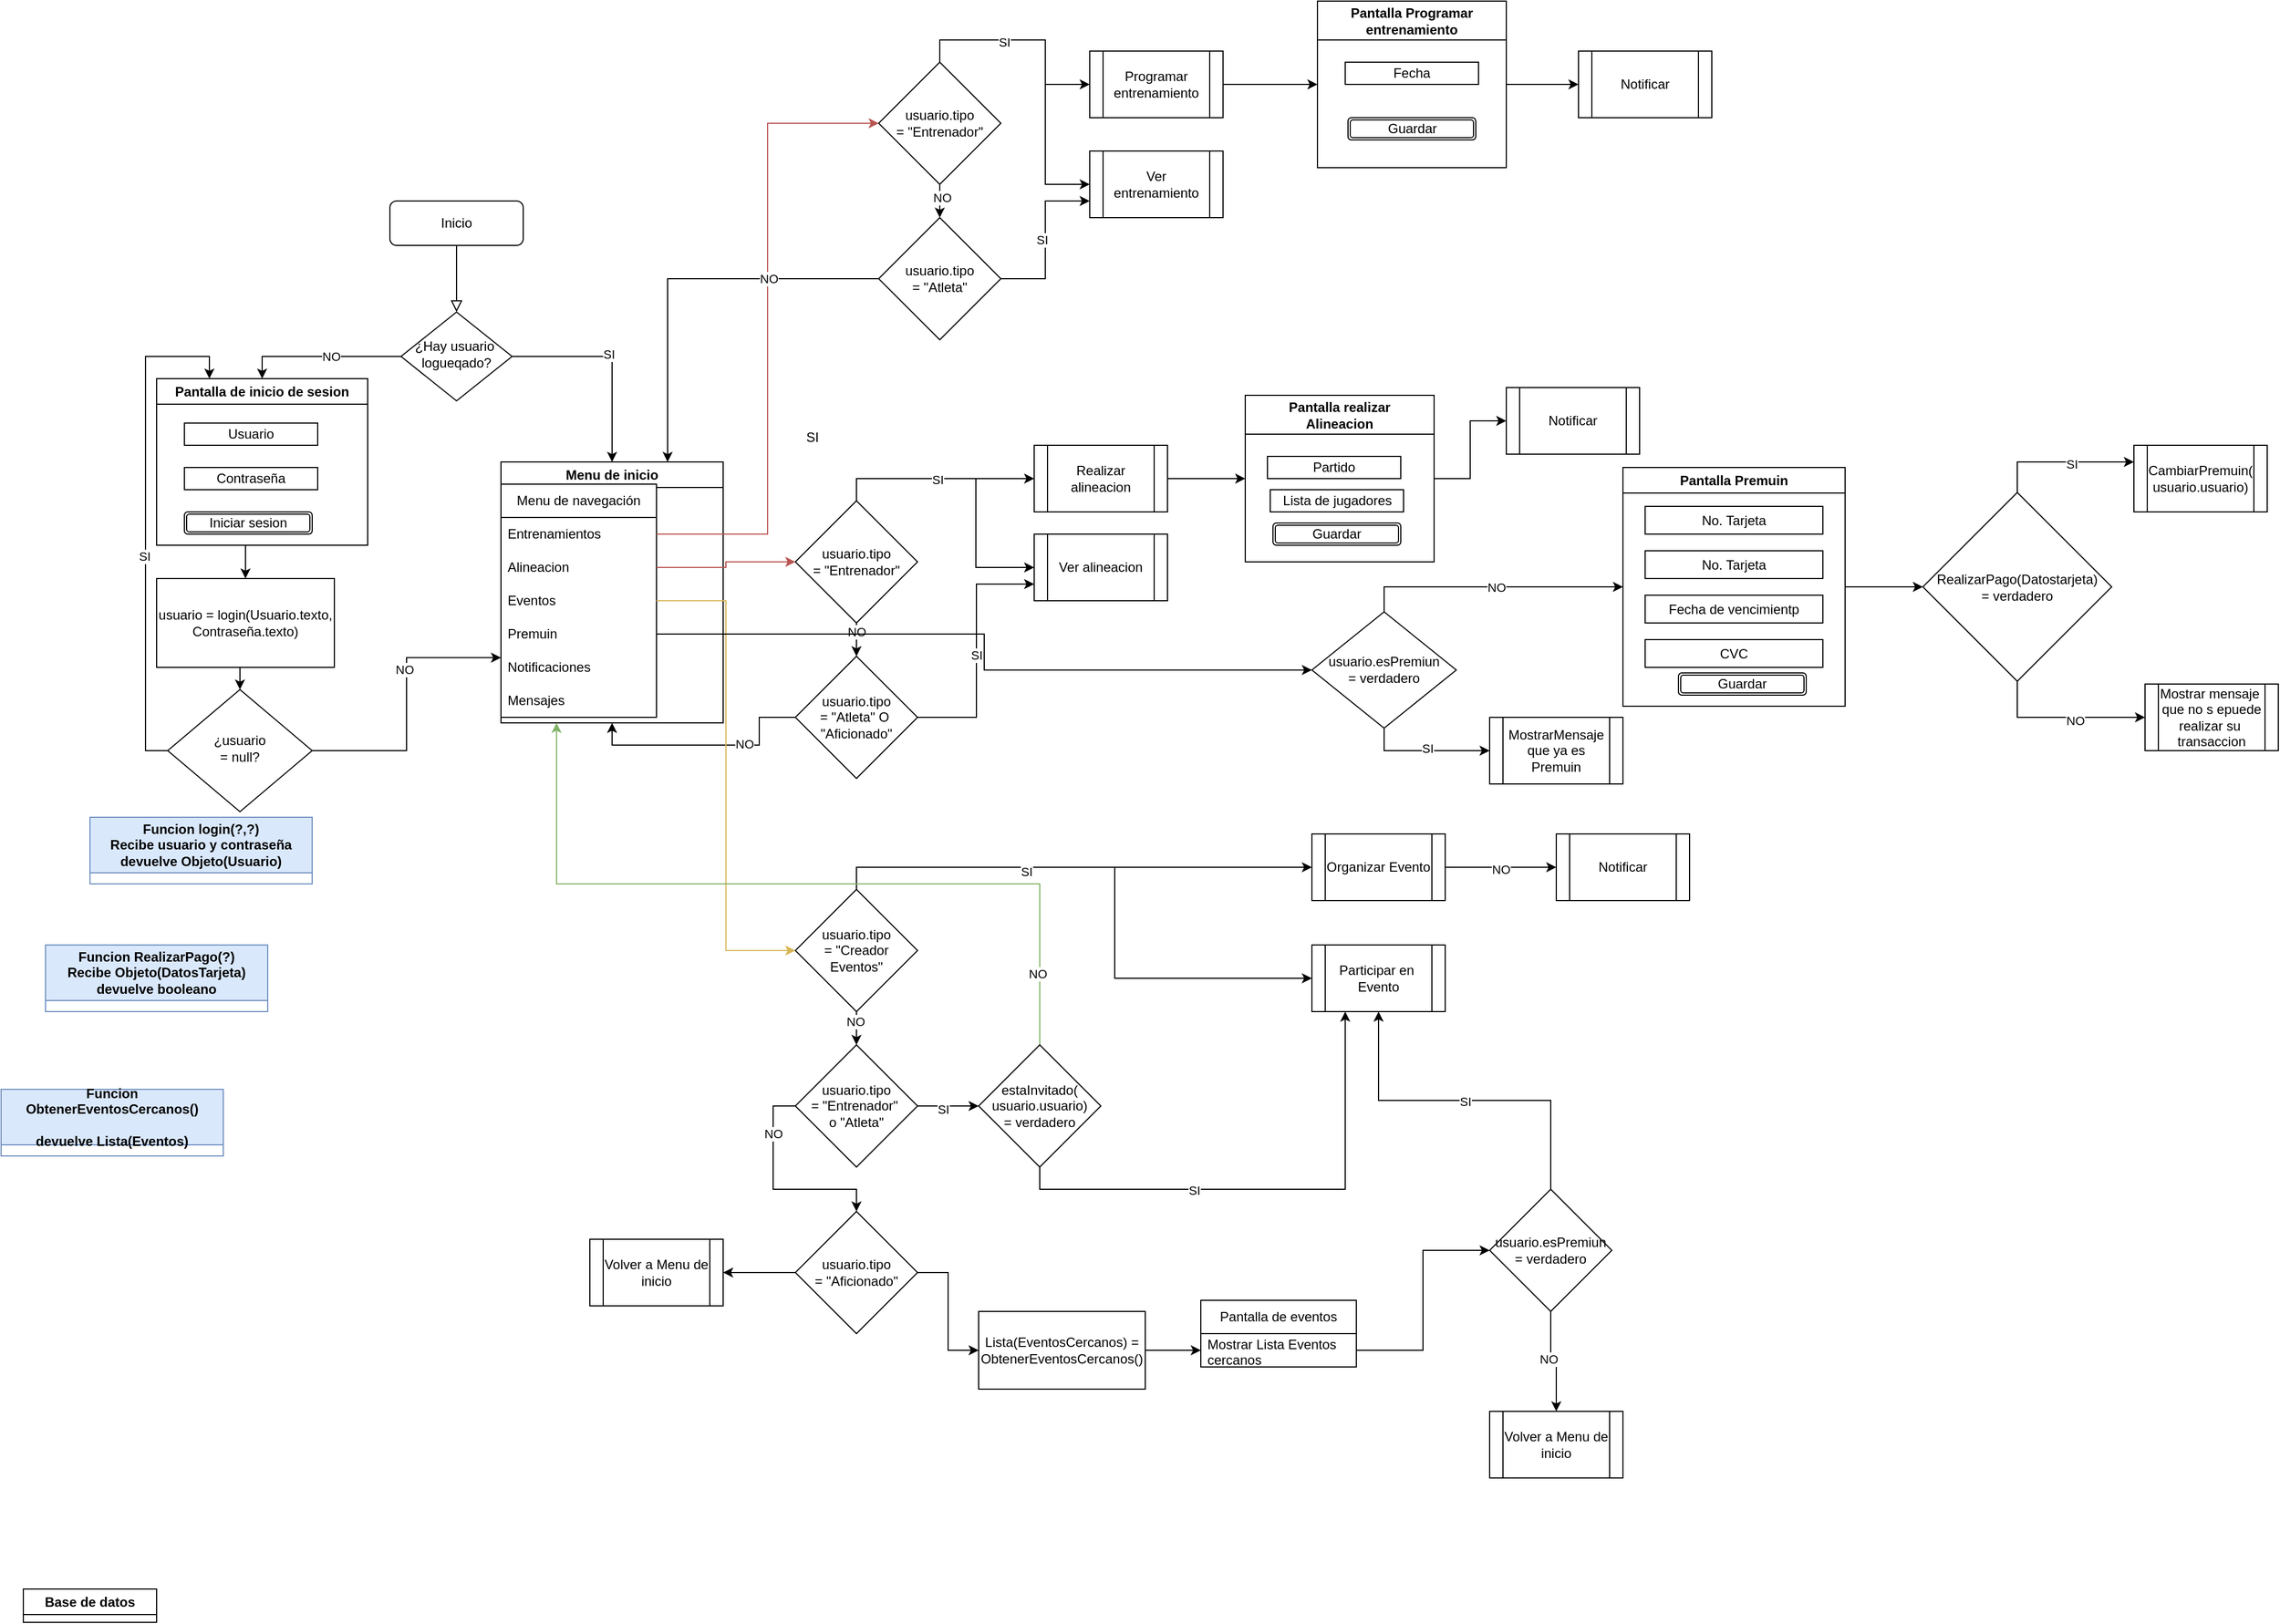 <mxfile version="21.6.5" type="github">
  <diagram id="C5RBs43oDa-KdzZeNtuy" name="Page-1">
    <mxGraphModel dx="1519" dy="995" grid="1" gridSize="10" guides="1" tooltips="1" connect="1" arrows="1" fold="1" page="0" pageScale="1" pageWidth="827" pageHeight="1169" math="0" shadow="0">
      <root>
        <mxCell id="WIyWlLk6GJQsqaUBKTNV-0" />
        <mxCell id="WIyWlLk6GJQsqaUBKTNV-1" parent="WIyWlLk6GJQsqaUBKTNV-0" />
        <mxCell id="WIyWlLk6GJQsqaUBKTNV-2" value="" style="rounded=0;html=1;jettySize=auto;orthogonalLoop=1;fontSize=11;endArrow=block;endFill=0;endSize=8;strokeWidth=1;shadow=0;labelBackgroundColor=none;edgeStyle=orthogonalEdgeStyle;" parent="WIyWlLk6GJQsqaUBKTNV-1" source="WIyWlLk6GJQsqaUBKTNV-3" target="WIyWlLk6GJQsqaUBKTNV-6" edge="1">
          <mxGeometry relative="1" as="geometry" />
        </mxCell>
        <mxCell id="WIyWlLk6GJQsqaUBKTNV-3" value="Inicio" style="rounded=1;whiteSpace=wrap;html=1;fontSize=12;glass=0;strokeWidth=1;shadow=0;" parent="WIyWlLk6GJQsqaUBKTNV-1" vertex="1">
          <mxGeometry x="280" y="30" width="120" height="40" as="geometry" />
        </mxCell>
        <mxCell id="nABgr-9hpTSCNNGx4_WT-3" style="edgeStyle=orthogonalEdgeStyle;rounded=0;orthogonalLoop=1;jettySize=auto;html=1;exitX=0;exitY=0.5;exitDx=0;exitDy=0;entryX=0.5;entryY=0;entryDx=0;entryDy=0;" edge="1" parent="WIyWlLk6GJQsqaUBKTNV-1" source="WIyWlLk6GJQsqaUBKTNV-6" target="nABgr-9hpTSCNNGx4_WT-2">
          <mxGeometry relative="1" as="geometry" />
        </mxCell>
        <mxCell id="nABgr-9hpTSCNNGx4_WT-4" value="NO" style="edgeLabel;html=1;align=center;verticalAlign=middle;resizable=0;points=[];" vertex="1" connectable="0" parent="nABgr-9hpTSCNNGx4_WT-3">
          <mxGeometry x="-0.123" relative="1" as="geometry">
            <mxPoint as="offset" />
          </mxGeometry>
        </mxCell>
        <mxCell id="nABgr-9hpTSCNNGx4_WT-17" style="edgeStyle=orthogonalEdgeStyle;rounded=0;orthogonalLoop=1;jettySize=auto;html=1;exitX=1;exitY=0.5;exitDx=0;exitDy=0;entryX=0.5;entryY=0;entryDx=0;entryDy=0;" edge="1" parent="WIyWlLk6GJQsqaUBKTNV-1" source="WIyWlLk6GJQsqaUBKTNV-6" target="nABgr-9hpTSCNNGx4_WT-16">
          <mxGeometry relative="1" as="geometry" />
        </mxCell>
        <mxCell id="nABgr-9hpTSCNNGx4_WT-18" value="SI" style="edgeLabel;html=1;align=center;verticalAlign=middle;resizable=0;points=[];" vertex="1" connectable="0" parent="nABgr-9hpTSCNNGx4_WT-17">
          <mxGeometry x="-0.067" y="2" relative="1" as="geometry">
            <mxPoint as="offset" />
          </mxGeometry>
        </mxCell>
        <mxCell id="WIyWlLk6GJQsqaUBKTNV-6" value="¿Hay usuario&amp;nbsp;&lt;br&gt;logueqado?" style="rhombus;whiteSpace=wrap;html=1;shadow=0;fontFamily=Helvetica;fontSize=12;align=center;strokeWidth=1;spacing=6;spacingTop=-4;" parent="WIyWlLk6GJQsqaUBKTNV-1" vertex="1">
          <mxGeometry x="290" y="130" width="100" height="80" as="geometry" />
        </mxCell>
        <mxCell id="nABgr-9hpTSCNNGx4_WT-88" style="edgeStyle=orthogonalEdgeStyle;rounded=0;orthogonalLoop=1;jettySize=auto;html=1;exitX=0.5;exitY=1;exitDx=0;exitDy=0;entryX=0.5;entryY=0;entryDx=0;entryDy=0;" edge="1" parent="WIyWlLk6GJQsqaUBKTNV-1" source="nABgr-9hpTSCNNGx4_WT-2" target="nABgr-9hpTSCNNGx4_WT-87">
          <mxGeometry relative="1" as="geometry" />
        </mxCell>
        <mxCell id="nABgr-9hpTSCNNGx4_WT-2" value="Pantalla de inicio de sesion" style="swimlane;whiteSpace=wrap;html=1;" vertex="1" parent="WIyWlLk6GJQsqaUBKTNV-1">
          <mxGeometry x="70" y="190" width="190" height="150" as="geometry" />
        </mxCell>
        <mxCell id="nABgr-9hpTSCNNGx4_WT-5" value="Usuario" style="rounded=0;whiteSpace=wrap;html=1;" vertex="1" parent="nABgr-9hpTSCNNGx4_WT-2">
          <mxGeometry x="25" y="40" width="120" height="20" as="geometry" />
        </mxCell>
        <mxCell id="nABgr-9hpTSCNNGx4_WT-6" value="Contraseña" style="rounded=0;whiteSpace=wrap;html=1;" vertex="1" parent="nABgr-9hpTSCNNGx4_WT-2">
          <mxGeometry x="25" y="80" width="120" height="20" as="geometry" />
        </mxCell>
        <mxCell id="nABgr-9hpTSCNNGx4_WT-9" value="Iniciar sesion" style="shape=ext;double=1;rounded=1;whiteSpace=wrap;html=1;" vertex="1" parent="nABgr-9hpTSCNNGx4_WT-2">
          <mxGeometry x="25" y="120" width="115" height="20" as="geometry" />
        </mxCell>
        <mxCell id="nABgr-9hpTSCNNGx4_WT-19" style="edgeStyle=orthogonalEdgeStyle;rounded=0;orthogonalLoop=1;jettySize=auto;html=1;exitX=1;exitY=0.5;exitDx=0;exitDy=0;entryX=0;entryY=0.75;entryDx=0;entryDy=0;" edge="1" parent="WIyWlLk6GJQsqaUBKTNV-1" source="nABgr-9hpTSCNNGx4_WT-10" target="nABgr-9hpTSCNNGx4_WT-16">
          <mxGeometry relative="1" as="geometry" />
        </mxCell>
        <mxCell id="nABgr-9hpTSCNNGx4_WT-20" value="NO" style="edgeLabel;html=1;align=center;verticalAlign=middle;resizable=0;points=[];" vertex="1" connectable="0" parent="nABgr-9hpTSCNNGx4_WT-19">
          <mxGeometry x="0.25" y="2" relative="1" as="geometry">
            <mxPoint as="offset" />
          </mxGeometry>
        </mxCell>
        <mxCell id="nABgr-9hpTSCNNGx4_WT-22" style="edgeStyle=orthogonalEdgeStyle;rounded=0;orthogonalLoop=1;jettySize=auto;html=1;exitX=0;exitY=0.5;exitDx=0;exitDy=0;entryX=0.25;entryY=0;entryDx=0;entryDy=0;" edge="1" parent="WIyWlLk6GJQsqaUBKTNV-1" source="nABgr-9hpTSCNNGx4_WT-10" target="nABgr-9hpTSCNNGx4_WT-2">
          <mxGeometry relative="1" as="geometry" />
        </mxCell>
        <mxCell id="nABgr-9hpTSCNNGx4_WT-90" value="SI" style="edgeLabel;html=1;align=center;verticalAlign=middle;resizable=0;points=[];" vertex="1" connectable="0" parent="nABgr-9hpTSCNNGx4_WT-22">
          <mxGeometry x="-0.138" y="1" relative="1" as="geometry">
            <mxPoint as="offset" />
          </mxGeometry>
        </mxCell>
        <mxCell id="nABgr-9hpTSCNNGx4_WT-10" value="¿usuario&lt;br&gt;= null?" style="rhombus;whiteSpace=wrap;html=1;shadow=0;fontFamily=Helvetica;fontSize=12;align=center;strokeWidth=1;spacing=6;spacingTop=-4;" vertex="1" parent="WIyWlLk6GJQsqaUBKTNV-1">
          <mxGeometry x="80" y="470" width="130" height="110" as="geometry" />
        </mxCell>
        <mxCell id="nABgr-9hpTSCNNGx4_WT-16" value="Menu de inicio" style="swimlane;whiteSpace=wrap;html=1;" vertex="1" parent="WIyWlLk6GJQsqaUBKTNV-1">
          <mxGeometry x="380" y="265" width="200" height="235" as="geometry" />
        </mxCell>
        <mxCell id="nABgr-9hpTSCNNGx4_WT-25" value="Menu de navegación" style="swimlane;fontStyle=0;childLayout=stackLayout;horizontal=1;startSize=30;horizontalStack=0;resizeParent=1;resizeParentMax=0;resizeLast=0;collapsible=1;marginBottom=0;whiteSpace=wrap;html=1;" vertex="1" parent="nABgr-9hpTSCNNGx4_WT-16">
          <mxGeometry y="20" width="140" height="210" as="geometry" />
        </mxCell>
        <mxCell id="nABgr-9hpTSCNNGx4_WT-26" value="Entrenamientos" style="text;strokeColor=none;fillColor=none;align=left;verticalAlign=middle;spacingLeft=4;spacingRight=4;overflow=hidden;points=[[0,0.5],[1,0.5]];portConstraint=eastwest;rotatable=0;whiteSpace=wrap;html=1;" vertex="1" parent="nABgr-9hpTSCNNGx4_WT-25">
          <mxGeometry y="30" width="140" height="30" as="geometry" />
        </mxCell>
        <mxCell id="nABgr-9hpTSCNNGx4_WT-27" value="Alineacion" style="text;strokeColor=none;fillColor=none;align=left;verticalAlign=middle;spacingLeft=4;spacingRight=4;overflow=hidden;points=[[0,0.5],[1,0.5]];portConstraint=eastwest;rotatable=0;whiteSpace=wrap;html=1;" vertex="1" parent="nABgr-9hpTSCNNGx4_WT-25">
          <mxGeometry y="60" width="140" height="30" as="geometry" />
        </mxCell>
        <mxCell id="nABgr-9hpTSCNNGx4_WT-28" value="Eventos" style="text;strokeColor=none;fillColor=none;align=left;verticalAlign=middle;spacingLeft=4;spacingRight=4;overflow=hidden;points=[[0,0.5],[1,0.5]];portConstraint=eastwest;rotatable=0;whiteSpace=wrap;html=1;" vertex="1" parent="nABgr-9hpTSCNNGx4_WT-25">
          <mxGeometry y="90" width="140" height="30" as="geometry" />
        </mxCell>
        <mxCell id="nABgr-9hpTSCNNGx4_WT-226" value="Premuin" style="text;strokeColor=none;fillColor=none;align=left;verticalAlign=middle;spacingLeft=4;spacingRight=4;overflow=hidden;points=[[0,0.5],[1,0.5]];portConstraint=eastwest;rotatable=0;whiteSpace=wrap;html=1;" vertex="1" parent="nABgr-9hpTSCNNGx4_WT-25">
          <mxGeometry y="120" width="140" height="30" as="geometry" />
        </mxCell>
        <mxCell id="nABgr-9hpTSCNNGx4_WT-316" value="Notificaciones" style="text;strokeColor=none;fillColor=none;align=left;verticalAlign=middle;spacingLeft=4;spacingRight=4;overflow=hidden;points=[[0,0.5],[1,0.5]];portConstraint=eastwest;rotatable=0;whiteSpace=wrap;html=1;" vertex="1" parent="nABgr-9hpTSCNNGx4_WT-25">
          <mxGeometry y="150" width="140" height="30" as="geometry" />
        </mxCell>
        <mxCell id="nABgr-9hpTSCNNGx4_WT-317" value="Mensajes" style="text;strokeColor=none;fillColor=none;align=left;verticalAlign=middle;spacingLeft=4;spacingRight=4;overflow=hidden;points=[[0,0.5],[1,0.5]];portConstraint=eastwest;rotatable=0;whiteSpace=wrap;html=1;" vertex="1" parent="nABgr-9hpTSCNNGx4_WT-25">
          <mxGeometry y="180" width="140" height="30" as="geometry" />
        </mxCell>
        <mxCell id="nABgr-9hpTSCNNGx4_WT-92" style="edgeStyle=orthogonalEdgeStyle;rounded=0;orthogonalLoop=1;jettySize=auto;html=1;exitX=0.5;exitY=0;exitDx=0;exitDy=0;entryX=0;entryY=0.5;entryDx=0;entryDy=0;" edge="1" parent="WIyWlLk6GJQsqaUBKTNV-1" source="nABgr-9hpTSCNNGx4_WT-29" target="nABgr-9hpTSCNNGx4_WT-91">
          <mxGeometry relative="1" as="geometry" />
        </mxCell>
        <mxCell id="nABgr-9hpTSCNNGx4_WT-98" style="edgeStyle=orthogonalEdgeStyle;rounded=0;orthogonalLoop=1;jettySize=auto;html=1;exitX=0.5;exitY=0;exitDx=0;exitDy=0;entryX=0;entryY=0.5;entryDx=0;entryDy=0;" edge="1" parent="WIyWlLk6GJQsqaUBKTNV-1" source="nABgr-9hpTSCNNGx4_WT-29" target="nABgr-9hpTSCNNGx4_WT-94">
          <mxGeometry relative="1" as="geometry" />
        </mxCell>
        <mxCell id="nABgr-9hpTSCNNGx4_WT-112" value="SI" style="edgeLabel;html=1;align=center;verticalAlign=middle;resizable=0;points=[];" vertex="1" connectable="0" parent="nABgr-9hpTSCNNGx4_WT-98">
          <mxGeometry x="-0.451" y="-2" relative="1" as="geometry">
            <mxPoint as="offset" />
          </mxGeometry>
        </mxCell>
        <mxCell id="nABgr-9hpTSCNNGx4_WT-101" style="edgeStyle=orthogonalEdgeStyle;rounded=0;orthogonalLoop=1;jettySize=auto;html=1;exitX=0.5;exitY=1;exitDx=0;exitDy=0;entryX=0.5;entryY=0;entryDx=0;entryDy=0;" edge="1" parent="WIyWlLk6GJQsqaUBKTNV-1" source="nABgr-9hpTSCNNGx4_WT-29" target="nABgr-9hpTSCNNGx4_WT-100">
          <mxGeometry relative="1" as="geometry" />
        </mxCell>
        <mxCell id="nABgr-9hpTSCNNGx4_WT-102" value="NO" style="edgeLabel;html=1;align=center;verticalAlign=middle;resizable=0;points=[];" vertex="1" connectable="0" parent="nABgr-9hpTSCNNGx4_WT-101">
          <mxGeometry x="-0.25" y="2" relative="1" as="geometry">
            <mxPoint as="offset" />
          </mxGeometry>
        </mxCell>
        <mxCell id="nABgr-9hpTSCNNGx4_WT-29" value="usuario.tipo&lt;br&gt;= &quot;Entrenador&quot;" style="rhombus;whiteSpace=wrap;html=1;" vertex="1" parent="WIyWlLk6GJQsqaUBKTNV-1">
          <mxGeometry x="720" y="-95" width="110" height="110" as="geometry" />
        </mxCell>
        <mxCell id="nABgr-9hpTSCNNGx4_WT-31" value="Funcion login(?,?)&lt;br&gt;Recibe usuario y contraseña&lt;br&gt;devuelve Objeto(Usuario)" style="swimlane;whiteSpace=wrap;html=1;startSize=50;fillColor=#dae8fc;strokeColor=#6c8ebf;" vertex="1" collapsed="1" parent="WIyWlLk6GJQsqaUBKTNV-1">
          <mxGeometry x="10" y="585" width="200" height="60" as="geometry">
            <mxRectangle x="10" y="585" width="500" height="505" as="alternateBounds" />
          </mxGeometry>
        </mxCell>
        <mxCell id="nABgr-9hpTSCNNGx4_WT-32" value="BD" style="shape=cylinder3;whiteSpace=wrap;html=1;boundedLbl=1;backgroundOutline=1;size=15;" vertex="1" parent="nABgr-9hpTSCNNGx4_WT-31">
          <mxGeometry x="40" y="160" width="60" height="80" as="geometry" />
        </mxCell>
        <mxCell id="nABgr-9hpTSCNNGx4_WT-34" style="edgeStyle=orthogonalEdgeStyle;rounded=0;orthogonalLoop=1;jettySize=auto;html=1;entryX=0.5;entryY=0;entryDx=0;entryDy=0;entryPerimeter=0;" edge="1" parent="nABgr-9hpTSCNNGx4_WT-31" source="nABgr-9hpTSCNNGx4_WT-33" target="nABgr-9hpTSCNNGx4_WT-32">
          <mxGeometry relative="1" as="geometry" />
        </mxCell>
        <mxCell id="nABgr-9hpTSCNNGx4_WT-33" value="Conectarse a&amp;nbsp;&lt;br&gt;tabla usuario&amp;nbsp;" style="shape=process;whiteSpace=wrap;html=1;backgroundOutline=1;" vertex="1" parent="nABgr-9hpTSCNNGx4_WT-31">
          <mxGeometry x="10" y="70" width="120" height="60" as="geometry" />
        </mxCell>
        <mxCell id="nABgr-9hpTSCNNGx4_WT-37" style="edgeStyle=orthogonalEdgeStyle;rounded=0;orthogonalLoop=1;jettySize=auto;html=1;exitX=0;exitY=0.5;exitDx=0;exitDy=0;entryX=1;entryY=0.5;entryDx=0;entryDy=0;entryPerimeter=0;" edge="1" parent="nABgr-9hpTSCNNGx4_WT-31" source="nABgr-9hpTSCNNGx4_WT-35" target="nABgr-9hpTSCNNGx4_WT-32">
          <mxGeometry relative="1" as="geometry" />
        </mxCell>
        <mxCell id="nABgr-9hpTSCNNGx4_WT-39" style="edgeStyle=orthogonalEdgeStyle;rounded=0;orthogonalLoop=1;jettySize=auto;html=1;exitX=0.5;exitY=1;exitDx=0;exitDy=0;entryX=0.5;entryY=0;entryDx=0;entryDy=0;" edge="1" parent="nABgr-9hpTSCNNGx4_WT-31" source="nABgr-9hpTSCNNGx4_WT-35" target="nABgr-9hpTSCNNGx4_WT-38">
          <mxGeometry relative="1" as="geometry" />
        </mxCell>
        <mxCell id="nABgr-9hpTSCNNGx4_WT-35" value="Realizar consulta buscar en tabla si tabla.usuario =&amp;nbsp; usuario" style="shape=process;whiteSpace=wrap;html=1;backgroundOutline=1;" vertex="1" parent="nABgr-9hpTSCNNGx4_WT-31">
          <mxGeometry x="140" y="165" width="140" height="70" as="geometry" />
        </mxCell>
        <mxCell id="nABgr-9hpTSCNNGx4_WT-42" style="edgeStyle=orthogonalEdgeStyle;rounded=0;orthogonalLoop=1;jettySize=auto;html=1;exitX=0;exitY=0.5;exitDx=0;exitDy=0;entryX=1;entryY=0.5;entryDx=0;entryDy=0;" edge="1" parent="nABgr-9hpTSCNNGx4_WT-31" source="nABgr-9hpTSCNNGx4_WT-38" target="nABgr-9hpTSCNNGx4_WT-41">
          <mxGeometry relative="1" as="geometry" />
        </mxCell>
        <mxCell id="nABgr-9hpTSCNNGx4_WT-48" value="NO" style="edgeLabel;html=1;align=center;verticalAlign=middle;resizable=0;points=[];" vertex="1" connectable="0" parent="nABgr-9hpTSCNNGx4_WT-42">
          <mxGeometry x="-0.2" relative="1" as="geometry">
            <mxPoint as="offset" />
          </mxGeometry>
        </mxCell>
        <mxCell id="nABgr-9hpTSCNNGx4_WT-46" style="edgeStyle=orthogonalEdgeStyle;rounded=0;orthogonalLoop=1;jettySize=auto;html=1;exitX=1;exitY=0.5;exitDx=0;exitDy=0;entryX=0;entryY=0.5;entryDx=0;entryDy=0;" edge="1" parent="nABgr-9hpTSCNNGx4_WT-31" source="nABgr-9hpTSCNNGx4_WT-38" target="nABgr-9hpTSCNNGx4_WT-44">
          <mxGeometry relative="1" as="geometry" />
        </mxCell>
        <mxCell id="nABgr-9hpTSCNNGx4_WT-47" value="SI" style="edgeLabel;html=1;align=center;verticalAlign=middle;resizable=0;points=[];" vertex="1" connectable="0" parent="nABgr-9hpTSCNNGx4_WT-46">
          <mxGeometry x="-0.267" relative="1" as="geometry">
            <mxPoint as="offset" />
          </mxGeometry>
        </mxCell>
        <mxCell id="nABgr-9hpTSCNNGx4_WT-38" value="¿Se encontro&amp;nbsp;&lt;br&gt;registro?" style="rhombus;whiteSpace=wrap;html=1;" vertex="1" parent="nABgr-9hpTSCNNGx4_WT-31">
          <mxGeometry x="170" y="250" width="90" height="100" as="geometry" />
        </mxCell>
        <mxCell id="nABgr-9hpTSCNNGx4_WT-41" value="Devolver null" style="shape=process;whiteSpace=wrap;html=1;backgroundOutline=1;" vertex="1" parent="nABgr-9hpTSCNNGx4_WT-31">
          <mxGeometry x="10" y="270" width="120" height="60" as="geometry" />
        </mxCell>
        <mxCell id="nABgr-9hpTSCNNGx4_WT-56" style="edgeStyle=orthogonalEdgeStyle;rounded=0;orthogonalLoop=1;jettySize=auto;html=1;exitX=0.5;exitY=1;exitDx=0;exitDy=0;entryX=0.5;entryY=0;entryDx=0;entryDy=0;" edge="1" parent="nABgr-9hpTSCNNGx4_WT-31" source="nABgr-9hpTSCNNGx4_WT-44" target="nABgr-9hpTSCNNGx4_WT-50">
          <mxGeometry relative="1" as="geometry" />
        </mxCell>
        <mxCell id="nABgr-9hpTSCNNGx4_WT-44" value="password = (Desencriptar y comprar contraseña)" style="shape=process;whiteSpace=wrap;html=1;backgroundOutline=1;" vertex="1" parent="nABgr-9hpTSCNNGx4_WT-31">
          <mxGeometry x="290" y="270" width="120" height="60" as="geometry" />
        </mxCell>
        <mxCell id="nABgr-9hpTSCNNGx4_WT-51" style="edgeStyle=orthogonalEdgeStyle;rounded=0;orthogonalLoop=1;jettySize=auto;html=1;exitX=0;exitY=0.5;exitDx=0;exitDy=0;entryX=0.433;entryY=1.05;entryDx=0;entryDy=0;entryPerimeter=0;" edge="1" parent="nABgr-9hpTSCNNGx4_WT-31" source="nABgr-9hpTSCNNGx4_WT-50" target="nABgr-9hpTSCNNGx4_WT-41">
          <mxGeometry relative="1" as="geometry" />
        </mxCell>
        <mxCell id="nABgr-9hpTSCNNGx4_WT-52" value="NO" style="edgeLabel;html=1;align=center;verticalAlign=middle;resizable=0;points=[];" vertex="1" connectable="0" parent="nABgr-9hpTSCNNGx4_WT-51">
          <mxGeometry x="-0.631" y="1" relative="1" as="geometry">
            <mxPoint as="offset" />
          </mxGeometry>
        </mxCell>
        <mxCell id="nABgr-9hpTSCNNGx4_WT-54" style="edgeStyle=orthogonalEdgeStyle;rounded=0;orthogonalLoop=1;jettySize=auto;html=1;exitX=1;exitY=0.5;exitDx=0;exitDy=0;entryX=0;entryY=0.5;entryDx=0;entryDy=0;" edge="1" parent="nABgr-9hpTSCNNGx4_WT-31" source="nABgr-9hpTSCNNGx4_WT-50" target="nABgr-9hpTSCNNGx4_WT-53">
          <mxGeometry relative="1" as="geometry" />
        </mxCell>
        <mxCell id="nABgr-9hpTSCNNGx4_WT-55" value="SI" style="edgeLabel;html=1;align=center;verticalAlign=middle;resizable=0;points=[];" vertex="1" connectable="0" parent="nABgr-9hpTSCNNGx4_WT-54">
          <mxGeometry x="-0.091" y="-2" relative="1" as="geometry">
            <mxPoint as="offset" />
          </mxGeometry>
        </mxCell>
        <mxCell id="nABgr-9hpTSCNNGx4_WT-50" value="¿password =&amp;nbsp;&lt;br&gt;verdadero?" style="rhombus;whiteSpace=wrap;html=1;" vertex="1" parent="nABgr-9hpTSCNNGx4_WT-31">
          <mxGeometry x="150" y="380" width="90" height="90" as="geometry" />
        </mxCell>
        <mxCell id="nABgr-9hpTSCNNGx4_WT-53" value="Devolver Objecto(nuevo usuario(tabla.usuario,&lt;br&gt;tabla.contraseña,tabla.tipo)" style="shape=process;whiteSpace=wrap;html=1;backgroundOutline=1;" vertex="1" parent="nABgr-9hpTSCNNGx4_WT-31">
          <mxGeometry x="284" y="400" width="196" height="90" as="geometry" />
        </mxCell>
        <mxCell id="nABgr-9hpTSCNNGx4_WT-59" style="edgeStyle=orthogonalEdgeStyle;rounded=0;orthogonalLoop=1;jettySize=auto;html=1;entryX=0;entryY=0.5;entryDx=0;entryDy=0;fillColor=#f8cecc;strokeColor=#b85450;" edge="1" parent="WIyWlLk6GJQsqaUBKTNV-1" source="nABgr-9hpTSCNNGx4_WT-26" target="nABgr-9hpTSCNNGx4_WT-29">
          <mxGeometry relative="1" as="geometry" />
        </mxCell>
        <mxCell id="nABgr-9hpTSCNNGx4_WT-89" style="edgeStyle=orthogonalEdgeStyle;rounded=0;orthogonalLoop=1;jettySize=auto;html=1;exitX=0.5;exitY=1;exitDx=0;exitDy=0;entryX=0.5;entryY=0;entryDx=0;entryDy=0;" edge="1" parent="WIyWlLk6GJQsqaUBKTNV-1" source="nABgr-9hpTSCNNGx4_WT-87" target="nABgr-9hpTSCNNGx4_WT-10">
          <mxGeometry relative="1" as="geometry" />
        </mxCell>
        <mxCell id="nABgr-9hpTSCNNGx4_WT-87" value="usuario = login(Usuario.texto,&lt;br&gt;Contraseña.texto)" style="rounded=0;whiteSpace=wrap;html=1;" vertex="1" parent="WIyWlLk6GJQsqaUBKTNV-1">
          <mxGeometry x="70" y="370" width="160" height="80" as="geometry" />
        </mxCell>
        <mxCell id="nABgr-9hpTSCNNGx4_WT-184" style="edgeStyle=orthogonalEdgeStyle;rounded=0;orthogonalLoop=1;jettySize=auto;html=1;exitX=1;exitY=0.5;exitDx=0;exitDy=0;entryX=0;entryY=0.5;entryDx=0;entryDy=0;" edge="1" parent="WIyWlLk6GJQsqaUBKTNV-1" source="nABgr-9hpTSCNNGx4_WT-91" target="nABgr-9hpTSCNNGx4_WT-178">
          <mxGeometry relative="1" as="geometry" />
        </mxCell>
        <mxCell id="nABgr-9hpTSCNNGx4_WT-91" value="Programar entrenamiento" style="shape=process;whiteSpace=wrap;html=1;backgroundOutline=1;" vertex="1" parent="WIyWlLk6GJQsqaUBKTNV-1">
          <mxGeometry x="910" y="-105" width="120" height="60" as="geometry" />
        </mxCell>
        <mxCell id="nABgr-9hpTSCNNGx4_WT-94" value="Ver entrenamiento" style="shape=process;whiteSpace=wrap;html=1;backgroundOutline=1;" vertex="1" parent="WIyWlLk6GJQsqaUBKTNV-1">
          <mxGeometry x="910" y="-15" width="120" height="60" as="geometry" />
        </mxCell>
        <mxCell id="nABgr-9hpTSCNNGx4_WT-99" value="SI" style="text;html=1;align=center;verticalAlign=middle;resizable=0;points=[];autosize=1;strokeColor=none;fillColor=none;" vertex="1" parent="WIyWlLk6GJQsqaUBKTNV-1">
          <mxGeometry x="645" y="228" width="30" height="30" as="geometry" />
        </mxCell>
        <mxCell id="nABgr-9hpTSCNNGx4_WT-103" style="edgeStyle=orthogonalEdgeStyle;rounded=0;orthogonalLoop=1;jettySize=auto;html=1;exitX=1;exitY=0.5;exitDx=0;exitDy=0;entryX=0;entryY=0.75;entryDx=0;entryDy=0;" edge="1" parent="WIyWlLk6GJQsqaUBKTNV-1" source="nABgr-9hpTSCNNGx4_WT-100" target="nABgr-9hpTSCNNGx4_WT-94">
          <mxGeometry relative="1" as="geometry" />
        </mxCell>
        <mxCell id="nABgr-9hpTSCNNGx4_WT-104" value="SI" style="edgeLabel;html=1;align=center;verticalAlign=middle;resizable=0;points=[];" vertex="1" connectable="0" parent="nABgr-9hpTSCNNGx4_WT-103">
          <mxGeometry y="3" relative="1" as="geometry">
            <mxPoint as="offset" />
          </mxGeometry>
        </mxCell>
        <mxCell id="nABgr-9hpTSCNNGx4_WT-110" style="edgeStyle=orthogonalEdgeStyle;rounded=0;orthogonalLoop=1;jettySize=auto;html=1;exitX=0;exitY=0.5;exitDx=0;exitDy=0;entryX=0.75;entryY=0;entryDx=0;entryDy=0;" edge="1" parent="WIyWlLk6GJQsqaUBKTNV-1" source="nABgr-9hpTSCNNGx4_WT-100" target="nABgr-9hpTSCNNGx4_WT-16">
          <mxGeometry relative="1" as="geometry" />
        </mxCell>
        <mxCell id="nABgr-9hpTSCNNGx4_WT-111" value="NO" style="edgeLabel;html=1;align=center;verticalAlign=middle;resizable=0;points=[];" vertex="1" connectable="0" parent="nABgr-9hpTSCNNGx4_WT-110">
          <mxGeometry x="-0.44" relative="1" as="geometry">
            <mxPoint as="offset" />
          </mxGeometry>
        </mxCell>
        <mxCell id="nABgr-9hpTSCNNGx4_WT-100" value="usuario.tipo&lt;br&gt;= &quot;Atleta&quot;" style="rhombus;whiteSpace=wrap;html=1;" vertex="1" parent="WIyWlLk6GJQsqaUBKTNV-1">
          <mxGeometry x="720" y="45" width="110" height="110" as="geometry" />
        </mxCell>
        <mxCell id="nABgr-9hpTSCNNGx4_WT-118" style="edgeStyle=orthogonalEdgeStyle;rounded=0;orthogonalLoop=1;jettySize=auto;html=1;exitX=0.5;exitY=0;exitDx=0;exitDy=0;entryX=0;entryY=0.5;entryDx=0;entryDy=0;" edge="1" parent="WIyWlLk6GJQsqaUBKTNV-1" source="nABgr-9hpTSCNNGx4_WT-113" target="nABgr-9hpTSCNNGx4_WT-114">
          <mxGeometry relative="1" as="geometry" />
        </mxCell>
        <mxCell id="nABgr-9hpTSCNNGx4_WT-119" style="edgeStyle=orthogonalEdgeStyle;rounded=0;orthogonalLoop=1;jettySize=auto;html=1;exitX=0.5;exitY=0;exitDx=0;exitDy=0;" edge="1" parent="WIyWlLk6GJQsqaUBKTNV-1" source="nABgr-9hpTSCNNGx4_WT-113" target="nABgr-9hpTSCNNGx4_WT-115">
          <mxGeometry relative="1" as="geometry" />
        </mxCell>
        <mxCell id="nABgr-9hpTSCNNGx4_WT-120" value="SI" style="edgeLabel;html=1;align=center;verticalAlign=middle;resizable=0;points=[];" vertex="1" connectable="0" parent="nABgr-9hpTSCNNGx4_WT-119">
          <mxGeometry x="-0.285" y="-1" relative="1" as="geometry">
            <mxPoint as="offset" />
          </mxGeometry>
        </mxCell>
        <mxCell id="nABgr-9hpTSCNNGx4_WT-121" style="edgeStyle=orthogonalEdgeStyle;rounded=0;orthogonalLoop=1;jettySize=auto;html=1;exitX=0.5;exitY=1;exitDx=0;exitDy=0;entryX=0.5;entryY=0;entryDx=0;entryDy=0;" edge="1" parent="WIyWlLk6GJQsqaUBKTNV-1" source="nABgr-9hpTSCNNGx4_WT-113" target="nABgr-9hpTSCNNGx4_WT-116">
          <mxGeometry relative="1" as="geometry" />
        </mxCell>
        <mxCell id="nABgr-9hpTSCNNGx4_WT-122" value="NO" style="edgeLabel;html=1;align=center;verticalAlign=middle;resizable=0;points=[];" vertex="1" connectable="0" parent="nABgr-9hpTSCNNGx4_WT-121">
          <mxGeometry x="-0.5" relative="1" as="geometry">
            <mxPoint as="offset" />
          </mxGeometry>
        </mxCell>
        <mxCell id="nABgr-9hpTSCNNGx4_WT-113" value="usuario.tipo&lt;br&gt;= &quot;Entrenador&quot;" style="rhombus;whiteSpace=wrap;html=1;" vertex="1" parent="WIyWlLk6GJQsqaUBKTNV-1">
          <mxGeometry x="645" y="300" width="110" height="110" as="geometry" />
        </mxCell>
        <mxCell id="nABgr-9hpTSCNNGx4_WT-191" style="edgeStyle=orthogonalEdgeStyle;rounded=0;orthogonalLoop=1;jettySize=auto;html=1;exitX=1;exitY=0.5;exitDx=0;exitDy=0;entryX=0;entryY=0.5;entryDx=0;entryDy=0;" edge="1" parent="WIyWlLk6GJQsqaUBKTNV-1" source="nABgr-9hpTSCNNGx4_WT-114" target="nABgr-9hpTSCNNGx4_WT-185">
          <mxGeometry relative="1" as="geometry" />
        </mxCell>
        <mxCell id="nABgr-9hpTSCNNGx4_WT-114" value="Realizar alineacion" style="shape=process;whiteSpace=wrap;html=1;backgroundOutline=1;" vertex="1" parent="WIyWlLk6GJQsqaUBKTNV-1">
          <mxGeometry x="860" y="250" width="120" height="60" as="geometry" />
        </mxCell>
        <mxCell id="nABgr-9hpTSCNNGx4_WT-115" value="Ver alineacion" style="shape=process;whiteSpace=wrap;html=1;backgroundOutline=1;" vertex="1" parent="WIyWlLk6GJQsqaUBKTNV-1">
          <mxGeometry x="860" y="330" width="120" height="60" as="geometry" />
        </mxCell>
        <mxCell id="nABgr-9hpTSCNNGx4_WT-123" style="edgeStyle=orthogonalEdgeStyle;rounded=0;orthogonalLoop=1;jettySize=auto;html=1;exitX=1;exitY=0.5;exitDx=0;exitDy=0;entryX=0;entryY=0.75;entryDx=0;entryDy=0;" edge="1" parent="WIyWlLk6GJQsqaUBKTNV-1" source="nABgr-9hpTSCNNGx4_WT-116" target="nABgr-9hpTSCNNGx4_WT-115">
          <mxGeometry relative="1" as="geometry">
            <Array as="points">
              <mxPoint x="808" y="495" />
              <mxPoint x="808" y="375" />
            </Array>
          </mxGeometry>
        </mxCell>
        <mxCell id="nABgr-9hpTSCNNGx4_WT-126" value="SI" style="edgeLabel;html=1;align=center;verticalAlign=middle;resizable=0;points=[];" vertex="1" connectable="0" parent="nABgr-9hpTSCNNGx4_WT-123">
          <mxGeometry x="-0.031" relative="1" as="geometry">
            <mxPoint as="offset" />
          </mxGeometry>
        </mxCell>
        <mxCell id="nABgr-9hpTSCNNGx4_WT-124" style="edgeStyle=orthogonalEdgeStyle;rounded=0;orthogonalLoop=1;jettySize=auto;html=1;exitX=0;exitY=0.5;exitDx=0;exitDy=0;entryX=0.5;entryY=1;entryDx=0;entryDy=0;" edge="1" parent="WIyWlLk6GJQsqaUBKTNV-1" source="nABgr-9hpTSCNNGx4_WT-116" target="nABgr-9hpTSCNNGx4_WT-16">
          <mxGeometry relative="1" as="geometry" />
        </mxCell>
        <mxCell id="nABgr-9hpTSCNNGx4_WT-125" value="NO" style="edgeLabel;html=1;align=center;verticalAlign=middle;resizable=0;points=[];" vertex="1" connectable="0" parent="nABgr-9hpTSCNNGx4_WT-124">
          <mxGeometry x="-0.323" y="-1" relative="1" as="geometry">
            <mxPoint as="offset" />
          </mxGeometry>
        </mxCell>
        <mxCell id="nABgr-9hpTSCNNGx4_WT-116" value="usuario.tipo&lt;br&gt;= &quot;Atleta&quot; O&amp;nbsp;&lt;br&gt;&quot;Aficionado&quot;" style="rhombus;whiteSpace=wrap;html=1;" vertex="1" parent="WIyWlLk6GJQsqaUBKTNV-1">
          <mxGeometry x="645" y="440" width="110" height="110" as="geometry" />
        </mxCell>
        <mxCell id="nABgr-9hpTSCNNGx4_WT-117" style="edgeStyle=orthogonalEdgeStyle;rounded=0;orthogonalLoop=1;jettySize=auto;html=1;exitX=1;exitY=0.5;exitDx=0;exitDy=0;entryX=0;entryY=0.5;entryDx=0;entryDy=0;fillColor=#f8cecc;strokeColor=#b85450;" edge="1" parent="WIyWlLk6GJQsqaUBKTNV-1" source="nABgr-9hpTSCNNGx4_WT-27" target="nABgr-9hpTSCNNGx4_WT-113">
          <mxGeometry relative="1" as="geometry" />
        </mxCell>
        <mxCell id="nABgr-9hpTSCNNGx4_WT-81" value="Base de datos" style="swimlane;whiteSpace=wrap;html=1;" vertex="1" collapsed="1" parent="WIyWlLk6GJQsqaUBKTNV-1">
          <mxGeometry x="-50" y="1280" width="120" height="30" as="geometry">
            <mxRectangle x="-30" y="1220" width="1300" height="630" as="alternateBounds" />
          </mxGeometry>
        </mxCell>
        <mxCell id="nABgr-9hpTSCNNGx4_WT-82" value="Usuario" style="swimlane;fontStyle=0;childLayout=stackLayout;horizontal=1;startSize=30;horizontalStack=0;resizeParent=1;resizeParentMax=0;resizeLast=0;collapsible=1;marginBottom=0;whiteSpace=wrap;html=1;" vertex="1" parent="nABgr-9hpTSCNNGx4_WT-81">
          <mxGeometry x="40" y="60" width="140" height="150" as="geometry" />
        </mxCell>
        <mxCell id="nABgr-9hpTSCNNGx4_WT-83" value="usuario" style="text;strokeColor=none;fillColor=none;align=left;verticalAlign=middle;spacingLeft=4;spacingRight=4;overflow=hidden;points=[[0,0.5],[1,0.5]];portConstraint=eastwest;rotatable=0;whiteSpace=wrap;html=1;" vertex="1" parent="nABgr-9hpTSCNNGx4_WT-82">
          <mxGeometry y="30" width="140" height="30" as="geometry" />
        </mxCell>
        <mxCell id="nABgr-9hpTSCNNGx4_WT-84" value="contraseña" style="text;strokeColor=none;fillColor=none;align=left;verticalAlign=middle;spacingLeft=4;spacingRight=4;overflow=hidden;points=[[0,0.5],[1,0.5]];portConstraint=eastwest;rotatable=0;whiteSpace=wrap;html=1;" vertex="1" parent="nABgr-9hpTSCNNGx4_WT-82">
          <mxGeometry y="60" width="140" height="30" as="geometry" />
        </mxCell>
        <mxCell id="nABgr-9hpTSCNNGx4_WT-85" value="tipo_usuario" style="text;strokeColor=none;fillColor=none;align=left;verticalAlign=middle;spacingLeft=4;spacingRight=4;overflow=hidden;points=[[0,0.5],[1,0.5]];portConstraint=eastwest;rotatable=0;whiteSpace=wrap;html=1;" vertex="1" parent="nABgr-9hpTSCNNGx4_WT-82">
          <mxGeometry y="90" width="140" height="30" as="geometry" />
        </mxCell>
        <mxCell id="nABgr-9hpTSCNNGx4_WT-131" value="equipo_id" style="text;strokeColor=none;fillColor=none;align=left;verticalAlign=middle;spacingLeft=4;spacingRight=4;overflow=hidden;points=[[0,0.5],[1,0.5]];portConstraint=eastwest;rotatable=0;whiteSpace=wrap;html=1;" vertex="1" parent="nABgr-9hpTSCNNGx4_WT-82">
          <mxGeometry y="120" width="140" height="30" as="geometry" />
        </mxCell>
        <mxCell id="nABgr-9hpTSCNNGx4_WT-127" value="Equipo" style="swimlane;fontStyle=0;childLayout=stackLayout;horizontal=1;startSize=30;horizontalStack=0;resizeParent=1;resizeParentMax=0;resizeLast=0;collapsible=1;marginBottom=0;whiteSpace=wrap;html=1;" vertex="1" parent="nABgr-9hpTSCNNGx4_WT-81">
          <mxGeometry x="210" y="60" width="140" height="210" as="geometry" />
        </mxCell>
        <mxCell id="nABgr-9hpTSCNNGx4_WT-128" value="equipo_id" style="text;strokeColor=none;fillColor=none;align=left;verticalAlign=middle;spacingLeft=4;spacingRight=4;overflow=hidden;points=[[0,0.5],[1,0.5]];portConstraint=eastwest;rotatable=0;whiteSpace=wrap;html=1;" vertex="1" parent="nABgr-9hpTSCNNGx4_WT-127">
          <mxGeometry y="30" width="140" height="30" as="geometry" />
        </mxCell>
        <mxCell id="nABgr-9hpTSCNNGx4_WT-139" value="deporte_id" style="text;strokeColor=none;fillColor=none;align=left;verticalAlign=middle;spacingLeft=4;spacingRight=4;overflow=hidden;points=[[0,0.5],[1,0.5]];portConstraint=eastwest;rotatable=0;whiteSpace=wrap;html=1;" vertex="1" parent="nABgr-9hpTSCNNGx4_WT-127">
          <mxGeometry y="60" width="140" height="30" as="geometry" />
        </mxCell>
        <mxCell id="nABgr-9hpTSCNNGx4_WT-129" value="nombre" style="text;strokeColor=none;fillColor=none;align=left;verticalAlign=middle;spacingLeft=4;spacingRight=4;overflow=hidden;points=[[0,0.5],[1,0.5]];portConstraint=eastwest;rotatable=0;whiteSpace=wrap;html=1;" vertex="1" parent="nABgr-9hpTSCNNGx4_WT-127">
          <mxGeometry y="90" width="140" height="30" as="geometry" />
        </mxCell>
        <mxCell id="nABgr-9hpTSCNNGx4_WT-130" value="equipacion_local" style="text;strokeColor=none;fillColor=none;align=left;verticalAlign=middle;spacingLeft=4;spacingRight=4;overflow=hidden;points=[[0,0.5],[1,0.5]];portConstraint=eastwest;rotatable=0;whiteSpace=wrap;html=1;" vertex="1" parent="nABgr-9hpTSCNNGx4_WT-127">
          <mxGeometry y="120" width="140" height="30" as="geometry" />
        </mxCell>
        <mxCell id="nABgr-9hpTSCNNGx4_WT-132" value="equipacion_visitante" style="text;strokeColor=none;fillColor=none;align=left;verticalAlign=middle;spacingLeft=4;spacingRight=4;overflow=hidden;points=[[0,0.5],[1,0.5]];portConstraint=eastwest;rotatable=0;whiteSpace=wrap;html=1;" vertex="1" parent="nABgr-9hpTSCNNGx4_WT-127">
          <mxGeometry y="150" width="140" height="30" as="geometry" />
        </mxCell>
        <mxCell id="nABgr-9hpTSCNNGx4_WT-138" value="equipacion_tercera" style="text;strokeColor=none;fillColor=none;align=left;verticalAlign=middle;spacingLeft=4;spacingRight=4;overflow=hidden;points=[[0,0.5],[1,0.5]];portConstraint=eastwest;rotatable=0;whiteSpace=wrap;html=1;" vertex="1" parent="nABgr-9hpTSCNNGx4_WT-127">
          <mxGeometry y="180" width="140" height="30" as="geometry" />
        </mxCell>
        <mxCell id="nABgr-9hpTSCNNGx4_WT-140" style="edgeStyle=orthogonalEdgeStyle;rounded=0;orthogonalLoop=1;jettySize=auto;html=1;exitX=1;exitY=0.5;exitDx=0;exitDy=0;" edge="1" parent="nABgr-9hpTSCNNGx4_WT-81" source="nABgr-9hpTSCNNGx4_WT-131" target="nABgr-9hpTSCNNGx4_WT-128">
          <mxGeometry relative="1" as="geometry" />
        </mxCell>
        <mxCell id="nABgr-9hpTSCNNGx4_WT-141" value="Deporte" style="swimlane;fontStyle=0;childLayout=stackLayout;horizontal=1;startSize=30;horizontalStack=0;resizeParent=1;resizeParentMax=0;resizeLast=0;collapsible=1;marginBottom=0;whiteSpace=wrap;html=1;" vertex="1" parent="nABgr-9hpTSCNNGx4_WT-81">
          <mxGeometry x="390" y="60" width="140" height="90" as="geometry" />
        </mxCell>
        <mxCell id="nABgr-9hpTSCNNGx4_WT-142" value="deporte_id" style="text;strokeColor=none;fillColor=none;align=left;verticalAlign=middle;spacingLeft=4;spacingRight=4;overflow=hidden;points=[[0,0.5],[1,0.5]];portConstraint=eastwest;rotatable=0;whiteSpace=wrap;html=1;" vertex="1" parent="nABgr-9hpTSCNNGx4_WT-141">
          <mxGeometry y="30" width="140" height="30" as="geometry" />
        </mxCell>
        <mxCell id="nABgr-9hpTSCNNGx4_WT-143" value="nombre" style="text;strokeColor=none;fillColor=none;align=left;verticalAlign=middle;spacingLeft=4;spacingRight=4;overflow=hidden;points=[[0,0.5],[1,0.5]];portConstraint=eastwest;rotatable=0;whiteSpace=wrap;html=1;" vertex="1" parent="nABgr-9hpTSCNNGx4_WT-141">
          <mxGeometry y="60" width="140" height="30" as="geometry" />
        </mxCell>
        <mxCell id="nABgr-9hpTSCNNGx4_WT-146" style="edgeStyle=orthogonalEdgeStyle;rounded=0;orthogonalLoop=1;jettySize=auto;html=1;exitX=1;exitY=0.5;exitDx=0;exitDy=0;entryX=0;entryY=0.5;entryDx=0;entryDy=0;" edge="1" parent="nABgr-9hpTSCNNGx4_WT-81" source="nABgr-9hpTSCNNGx4_WT-139" target="nABgr-9hpTSCNNGx4_WT-142">
          <mxGeometry relative="1" as="geometry" />
        </mxCell>
        <mxCell id="nABgr-9hpTSCNNGx4_WT-147" value="Juego" style="swimlane;fontStyle=0;childLayout=stackLayout;horizontal=1;startSize=30;horizontalStack=0;resizeParent=1;resizeParentMax=0;resizeLast=0;collapsible=1;marginBottom=0;whiteSpace=wrap;html=1;" vertex="1" parent="nABgr-9hpTSCNNGx4_WT-81">
          <mxGeometry x="570" y="60" width="140" height="180" as="geometry" />
        </mxCell>
        <mxCell id="nABgr-9hpTSCNNGx4_WT-162" value="juego_id" style="text;strokeColor=none;fillColor=none;align=left;verticalAlign=middle;spacingLeft=4;spacingRight=4;overflow=hidden;points=[[0,0.5],[1,0.5]];portConstraint=eastwest;rotatable=0;whiteSpace=wrap;html=1;" vertex="1" parent="nABgr-9hpTSCNNGx4_WT-147">
          <mxGeometry y="30" width="140" height="30" as="geometry" />
        </mxCell>
        <mxCell id="nABgr-9hpTSCNNGx4_WT-148" value="deporte_id" style="text;strokeColor=none;fillColor=none;align=left;verticalAlign=middle;spacingLeft=4;spacingRight=4;overflow=hidden;points=[[0,0.5],[1,0.5]];portConstraint=eastwest;rotatable=0;whiteSpace=wrap;html=1;" vertex="1" parent="nABgr-9hpTSCNNGx4_WT-147">
          <mxGeometry y="60" width="140" height="30" as="geometry" />
        </mxCell>
        <mxCell id="nABgr-9hpTSCNNGx4_WT-149" value="fecha" style="text;strokeColor=none;fillColor=none;align=left;verticalAlign=middle;spacingLeft=4;spacingRight=4;overflow=hidden;points=[[0,0.5],[1,0.5]];portConstraint=eastwest;rotatable=0;whiteSpace=wrap;html=1;" vertex="1" parent="nABgr-9hpTSCNNGx4_WT-147">
          <mxGeometry y="90" width="140" height="30" as="geometry" />
        </mxCell>
        <mxCell id="nABgr-9hpTSCNNGx4_WT-150" value="equipo_local" style="text;strokeColor=none;fillColor=none;align=left;verticalAlign=middle;spacingLeft=4;spacingRight=4;overflow=hidden;points=[[0,0.5],[1,0.5]];portConstraint=eastwest;rotatable=0;whiteSpace=wrap;html=1;" vertex="1" parent="nABgr-9hpTSCNNGx4_WT-147">
          <mxGeometry y="120" width="140" height="30" as="geometry" />
        </mxCell>
        <mxCell id="nABgr-9hpTSCNNGx4_WT-156" value="equipo_visitante" style="text;strokeColor=none;fillColor=none;align=left;verticalAlign=middle;spacingLeft=4;spacingRight=4;overflow=hidden;points=[[0,0.5],[1,0.5]];portConstraint=eastwest;rotatable=0;whiteSpace=wrap;html=1;" vertex="1" parent="nABgr-9hpTSCNNGx4_WT-147">
          <mxGeometry y="150" width="140" height="30" as="geometry" />
        </mxCell>
        <mxCell id="nABgr-9hpTSCNNGx4_WT-157" value="Alineacion" style="swimlane;fontStyle=0;childLayout=stackLayout;horizontal=1;startSize=30;horizontalStack=0;resizeParent=1;resizeParentMax=0;resizeLast=0;collapsible=1;marginBottom=0;whiteSpace=wrap;html=1;" vertex="1" parent="nABgr-9hpTSCNNGx4_WT-81">
          <mxGeometry x="760" y="60" width="140" height="90" as="geometry" />
        </mxCell>
        <mxCell id="nABgr-9hpTSCNNGx4_WT-158" value="alineacion_id" style="text;strokeColor=none;fillColor=none;align=left;verticalAlign=middle;spacingLeft=4;spacingRight=4;overflow=hidden;points=[[0,0.5],[1,0.5]];portConstraint=eastwest;rotatable=0;whiteSpace=wrap;html=1;" vertex="1" parent="nABgr-9hpTSCNNGx4_WT-157">
          <mxGeometry y="30" width="140" height="30" as="geometry" />
        </mxCell>
        <mxCell id="nABgr-9hpTSCNNGx4_WT-159" value="juego_id" style="text;strokeColor=none;fillColor=none;align=left;verticalAlign=middle;spacingLeft=4;spacingRight=4;overflow=hidden;points=[[0,0.5],[1,0.5]];portConstraint=eastwest;rotatable=0;whiteSpace=wrap;html=1;" vertex="1" parent="nABgr-9hpTSCNNGx4_WT-157">
          <mxGeometry y="60" width="140" height="30" as="geometry" />
        </mxCell>
        <mxCell id="nABgr-9hpTSCNNGx4_WT-163" style="edgeStyle=orthogonalEdgeStyle;rounded=0;orthogonalLoop=1;jettySize=auto;html=1;exitX=0;exitY=0.5;exitDx=0;exitDy=0;entryX=1;entryY=0.5;entryDx=0;entryDy=0;" edge="1" parent="nABgr-9hpTSCNNGx4_WT-81" source="nABgr-9hpTSCNNGx4_WT-148" target="nABgr-9hpTSCNNGx4_WT-142">
          <mxGeometry relative="1" as="geometry" />
        </mxCell>
        <mxCell id="nABgr-9hpTSCNNGx4_WT-164" style="edgeStyle=orthogonalEdgeStyle;rounded=0;orthogonalLoop=1;jettySize=auto;html=1;exitX=0;exitY=0.5;exitDx=0;exitDy=0;entryX=1;entryY=0.5;entryDx=0;entryDy=0;" edge="1" parent="nABgr-9hpTSCNNGx4_WT-81" source="nABgr-9hpTSCNNGx4_WT-159" target="nABgr-9hpTSCNNGx4_WT-162">
          <mxGeometry relative="1" as="geometry" />
        </mxCell>
        <mxCell id="nABgr-9hpTSCNNGx4_WT-165" value="alineacion_jugador" style="swimlane;fontStyle=0;childLayout=stackLayout;horizontal=1;startSize=30;horizontalStack=0;resizeParent=1;resizeParentMax=0;resizeLast=0;collapsible=1;marginBottom=0;whiteSpace=wrap;html=1;" vertex="1" parent="nABgr-9hpTSCNNGx4_WT-81">
          <mxGeometry x="50" y="370" width="140" height="120" as="geometry" />
        </mxCell>
        <mxCell id="nABgr-9hpTSCNNGx4_WT-166" value="id" style="text;strokeColor=none;fillColor=none;align=left;verticalAlign=middle;spacingLeft=4;spacingRight=4;overflow=hidden;points=[[0,0.5],[1,0.5]];portConstraint=eastwest;rotatable=0;whiteSpace=wrap;html=1;" vertex="1" parent="nABgr-9hpTSCNNGx4_WT-165">
          <mxGeometry y="30" width="140" height="30" as="geometry" />
        </mxCell>
        <mxCell id="nABgr-9hpTSCNNGx4_WT-167" value="alineacion_id" style="text;strokeColor=none;fillColor=none;align=left;verticalAlign=middle;spacingLeft=4;spacingRight=4;overflow=hidden;points=[[0,0.5],[1,0.5]];portConstraint=eastwest;rotatable=0;whiteSpace=wrap;html=1;" vertex="1" parent="nABgr-9hpTSCNNGx4_WT-165">
          <mxGeometry y="60" width="140" height="30" as="geometry" />
        </mxCell>
        <mxCell id="nABgr-9hpTSCNNGx4_WT-168" value="usuario" style="text;strokeColor=none;fillColor=none;align=left;verticalAlign=middle;spacingLeft=4;spacingRight=4;overflow=hidden;points=[[0,0.5],[1,0.5]];portConstraint=eastwest;rotatable=0;whiteSpace=wrap;html=1;" vertex="1" parent="nABgr-9hpTSCNNGx4_WT-165">
          <mxGeometry y="90" width="140" height="30" as="geometry" />
        </mxCell>
        <mxCell id="nABgr-9hpTSCNNGx4_WT-169" style="edgeStyle=orthogonalEdgeStyle;rounded=0;orthogonalLoop=1;jettySize=auto;html=1;exitX=0;exitY=0.5;exitDx=0;exitDy=0;entryX=0;entryY=0.5;entryDx=0;entryDy=0;" edge="1" parent="nABgr-9hpTSCNNGx4_WT-81" source="nABgr-9hpTSCNNGx4_WT-168" target="nABgr-9hpTSCNNGx4_WT-83">
          <mxGeometry relative="1" as="geometry" />
        </mxCell>
        <mxCell id="nABgr-9hpTSCNNGx4_WT-170" style="edgeStyle=orthogonalEdgeStyle;rounded=0;orthogonalLoop=1;jettySize=auto;html=1;exitX=1;exitY=0.5;exitDx=0;exitDy=0;entryX=1;entryY=0.5;entryDx=0;entryDy=0;" edge="1" parent="nABgr-9hpTSCNNGx4_WT-81" source="nABgr-9hpTSCNNGx4_WT-167" target="nABgr-9hpTSCNNGx4_WT-158">
          <mxGeometry relative="1" as="geometry" />
        </mxCell>
        <mxCell id="nABgr-9hpTSCNNGx4_WT-171" value="Entrenamiento" style="swimlane;fontStyle=0;childLayout=stackLayout;horizontal=1;startSize=30;horizontalStack=0;resizeParent=1;resizeParentMax=0;resizeLast=0;collapsible=1;marginBottom=0;whiteSpace=wrap;html=1;" vertex="1" parent="nABgr-9hpTSCNNGx4_WT-81">
          <mxGeometry x="400" y="240" width="140" height="120" as="geometry" />
        </mxCell>
        <mxCell id="nABgr-9hpTSCNNGx4_WT-172" value="id" style="text;strokeColor=none;fillColor=none;align=left;verticalAlign=middle;spacingLeft=4;spacingRight=4;overflow=hidden;points=[[0,0.5],[1,0.5]];portConstraint=eastwest;rotatable=0;whiteSpace=wrap;html=1;" vertex="1" parent="nABgr-9hpTSCNNGx4_WT-171">
          <mxGeometry y="30" width="140" height="30" as="geometry" />
        </mxCell>
        <mxCell id="nABgr-9hpTSCNNGx4_WT-173" value="fecha" style="text;strokeColor=none;fillColor=none;align=left;verticalAlign=middle;spacingLeft=4;spacingRight=4;overflow=hidden;points=[[0,0.5],[1,0.5]];portConstraint=eastwest;rotatable=0;whiteSpace=wrap;html=1;" vertex="1" parent="nABgr-9hpTSCNNGx4_WT-171">
          <mxGeometry y="60" width="140" height="30" as="geometry" />
        </mxCell>
        <mxCell id="nABgr-9hpTSCNNGx4_WT-175" value="equipo_id" style="text;strokeColor=none;fillColor=none;align=left;verticalAlign=middle;spacingLeft=4;spacingRight=4;overflow=hidden;points=[[0,0.5],[1,0.5]];portConstraint=eastwest;rotatable=0;whiteSpace=wrap;html=1;" vertex="1" parent="nABgr-9hpTSCNNGx4_WT-171">
          <mxGeometry y="90" width="140" height="30" as="geometry" />
        </mxCell>
        <mxCell id="nABgr-9hpTSCNNGx4_WT-252" value="Evento" style="swimlane;fontStyle=0;childLayout=stackLayout;horizontal=1;startSize=30;horizontalStack=0;resizeParent=1;resizeParentMax=0;resizeLast=0;collapsible=1;marginBottom=0;whiteSpace=wrap;html=1;" vertex="1" parent="nABgr-9hpTSCNNGx4_WT-81">
          <mxGeometry x="230" y="450" width="140" height="150" as="geometry" />
        </mxCell>
        <mxCell id="nABgr-9hpTSCNNGx4_WT-253" value="evento_id" style="text;strokeColor=none;fillColor=none;align=left;verticalAlign=middle;spacingLeft=4;spacingRight=4;overflow=hidden;points=[[0,0.5],[1,0.5]];portConstraint=eastwest;rotatable=0;whiteSpace=wrap;html=1;" vertex="1" parent="nABgr-9hpTSCNNGx4_WT-252">
          <mxGeometry y="30" width="140" height="30" as="geometry" />
        </mxCell>
        <mxCell id="nABgr-9hpTSCNNGx4_WT-254" value="fecha" style="text;strokeColor=none;fillColor=none;align=left;verticalAlign=middle;spacingLeft=4;spacingRight=4;overflow=hidden;points=[[0,0.5],[1,0.5]];portConstraint=eastwest;rotatable=0;whiteSpace=wrap;html=1;" vertex="1" parent="nABgr-9hpTSCNNGx4_WT-252">
          <mxGeometry y="60" width="140" height="30" as="geometry" />
        </mxCell>
        <mxCell id="nABgr-9hpTSCNNGx4_WT-255" value="deporte_id" style="text;strokeColor=none;fillColor=none;align=left;verticalAlign=middle;spacingLeft=4;spacingRight=4;overflow=hidden;points=[[0,0.5],[1,0.5]];portConstraint=eastwest;rotatable=0;whiteSpace=wrap;html=1;" vertex="1" parent="nABgr-9hpTSCNNGx4_WT-252">
          <mxGeometry y="90" width="140" height="30" as="geometry" />
        </mxCell>
        <mxCell id="nABgr-9hpTSCNNGx4_WT-340" value="Localidad" style="text;strokeColor=none;fillColor=none;align=left;verticalAlign=middle;spacingLeft=4;spacingRight=4;overflow=hidden;points=[[0,0.5],[1,0.5]];portConstraint=eastwest;rotatable=0;whiteSpace=wrap;html=1;" vertex="1" parent="nABgr-9hpTSCNNGx4_WT-252">
          <mxGeometry y="120" width="140" height="30" as="geometry" />
        </mxCell>
        <mxCell id="nABgr-9hpTSCNNGx4_WT-257" style="edgeStyle=orthogonalEdgeStyle;rounded=0;orthogonalLoop=1;jettySize=auto;html=1;exitX=0;exitY=0.5;exitDx=0;exitDy=0;entryX=1;entryY=0.5;entryDx=0;entryDy=0;fillColor=#e1d5e7;strokeColor=#9673a6;" edge="1" parent="nABgr-9hpTSCNNGx4_WT-81" source="nABgr-9hpTSCNNGx4_WT-172" target="nABgr-9hpTSCNNGx4_WT-128">
          <mxGeometry relative="1" as="geometry" />
        </mxCell>
        <mxCell id="nABgr-9hpTSCNNGx4_WT-258" value="Evento_participante" style="swimlane;fontStyle=0;childLayout=stackLayout;horizontal=1;startSize=30;horizontalStack=0;resizeParent=1;resizeParentMax=0;resizeLast=0;collapsible=1;marginBottom=0;whiteSpace=wrap;html=1;" vertex="1" parent="nABgr-9hpTSCNNGx4_WT-81">
          <mxGeometry x="440" y="460" width="140" height="120" as="geometry" />
        </mxCell>
        <mxCell id="nABgr-9hpTSCNNGx4_WT-259" value="id" style="text;strokeColor=none;fillColor=none;align=left;verticalAlign=middle;spacingLeft=4;spacingRight=4;overflow=hidden;points=[[0,0.5],[1,0.5]];portConstraint=eastwest;rotatable=0;whiteSpace=wrap;html=1;" vertex="1" parent="nABgr-9hpTSCNNGx4_WT-258">
          <mxGeometry y="30" width="140" height="30" as="geometry" />
        </mxCell>
        <mxCell id="nABgr-9hpTSCNNGx4_WT-260" value="evento_id" style="text;strokeColor=none;fillColor=none;align=left;verticalAlign=middle;spacingLeft=4;spacingRight=4;overflow=hidden;points=[[0,0.5],[1,0.5]];portConstraint=eastwest;rotatable=0;whiteSpace=wrap;html=1;" vertex="1" parent="nABgr-9hpTSCNNGx4_WT-258">
          <mxGeometry y="60" width="140" height="30" as="geometry" />
        </mxCell>
        <mxCell id="nABgr-9hpTSCNNGx4_WT-261" value="usuario" style="text;strokeColor=none;fillColor=none;align=left;verticalAlign=middle;spacingLeft=4;spacingRight=4;overflow=hidden;points=[[0,0.5],[1,0.5]];portConstraint=eastwest;rotatable=0;whiteSpace=wrap;html=1;" vertex="1" parent="nABgr-9hpTSCNNGx4_WT-258">
          <mxGeometry y="90" width="140" height="30" as="geometry" />
        </mxCell>
        <mxCell id="nABgr-9hpTSCNNGx4_WT-263" style="edgeStyle=orthogonalEdgeStyle;rounded=0;orthogonalLoop=1;jettySize=auto;html=1;entryX=1;entryY=0.5;entryDx=0;entryDy=0;" edge="1" parent="nABgr-9hpTSCNNGx4_WT-81" source="nABgr-9hpTSCNNGx4_WT-260" target="nABgr-9hpTSCNNGx4_WT-253">
          <mxGeometry relative="1" as="geometry" />
        </mxCell>
        <mxCell id="nABgr-9hpTSCNNGx4_WT-264" style="edgeStyle=orthogonalEdgeStyle;rounded=0;orthogonalLoop=1;jettySize=auto;html=1;exitX=0;exitY=0.5;exitDx=0;exitDy=0;entryX=0;entryY=0.5;entryDx=0;entryDy=0;fillColor=#dae8fc;strokeColor=#6c8ebf;" edge="1" parent="nABgr-9hpTSCNNGx4_WT-81" source="nABgr-9hpTSCNNGx4_WT-261" target="nABgr-9hpTSCNNGx4_WT-83">
          <mxGeometry relative="1" as="geometry" />
        </mxCell>
        <mxCell id="nABgr-9hpTSCNNGx4_WT-265" style="edgeStyle=orthogonalEdgeStyle;rounded=0;orthogonalLoop=1;jettySize=auto;html=1;exitX=1;exitY=0.5;exitDx=0;exitDy=0;entryX=1;entryY=0.5;entryDx=0;entryDy=0;fillColor=#ffe6cc;strokeColor=#d79b00;" edge="1" parent="nABgr-9hpTSCNNGx4_WT-81" source="nABgr-9hpTSCNNGx4_WT-255" target="nABgr-9hpTSCNNGx4_WT-142">
          <mxGeometry relative="1" as="geometry" />
        </mxCell>
        <mxCell id="nABgr-9hpTSCNNGx4_WT-308" style="edgeStyle=orthogonalEdgeStyle;rounded=0;orthogonalLoop=1;jettySize=auto;html=1;exitX=1;exitY=0.5;exitDx=0;exitDy=0;" edge="1" parent="WIyWlLk6GJQsqaUBKTNV-1" source="nABgr-9hpTSCNNGx4_WT-178" target="nABgr-9hpTSCNNGx4_WT-309">
          <mxGeometry relative="1" as="geometry">
            <mxPoint x="1410" y="-75" as="targetPoint" />
          </mxGeometry>
        </mxCell>
        <mxCell id="nABgr-9hpTSCNNGx4_WT-178" value="Pantalla Programar entrenamiento" style="swimlane;whiteSpace=wrap;html=1;startSize=35;" vertex="1" parent="WIyWlLk6GJQsqaUBKTNV-1">
          <mxGeometry x="1115" y="-150" width="170" height="150" as="geometry" />
        </mxCell>
        <mxCell id="nABgr-9hpTSCNNGx4_WT-179" value="Fecha" style="rounded=0;whiteSpace=wrap;html=1;" vertex="1" parent="nABgr-9hpTSCNNGx4_WT-178">
          <mxGeometry x="25" y="55" width="120" height="20" as="geometry" />
        </mxCell>
        <mxCell id="nABgr-9hpTSCNNGx4_WT-182" value="Guardar" style="shape=ext;double=1;rounded=1;whiteSpace=wrap;html=1;" vertex="1" parent="nABgr-9hpTSCNNGx4_WT-178">
          <mxGeometry x="27.5" y="105" width="115" height="20" as="geometry" />
        </mxCell>
        <mxCell id="nABgr-9hpTSCNNGx4_WT-312" style="edgeStyle=orthogonalEdgeStyle;rounded=0;orthogonalLoop=1;jettySize=auto;html=1;exitX=1;exitY=0.5;exitDx=0;exitDy=0;entryX=0;entryY=0.5;entryDx=0;entryDy=0;" edge="1" parent="WIyWlLk6GJQsqaUBKTNV-1" source="nABgr-9hpTSCNNGx4_WT-185" target="nABgr-9hpTSCNNGx4_WT-310">
          <mxGeometry relative="1" as="geometry" />
        </mxCell>
        <mxCell id="nABgr-9hpTSCNNGx4_WT-185" value="Pantalla realizar&lt;br&gt;Alineacion" style="swimlane;whiteSpace=wrap;html=1;startSize=35;" vertex="1" parent="WIyWlLk6GJQsqaUBKTNV-1">
          <mxGeometry x="1050" y="205" width="170" height="150" as="geometry" />
        </mxCell>
        <mxCell id="nABgr-9hpTSCNNGx4_WT-186" value="Partido" style="rounded=0;whiteSpace=wrap;html=1;" vertex="1" parent="nABgr-9hpTSCNNGx4_WT-185">
          <mxGeometry x="20" y="55" width="120" height="20" as="geometry" />
        </mxCell>
        <mxCell id="nABgr-9hpTSCNNGx4_WT-187" value="Guardar" style="shape=ext;double=1;rounded=1;whiteSpace=wrap;html=1;" vertex="1" parent="nABgr-9hpTSCNNGx4_WT-185">
          <mxGeometry x="25" y="115" width="115" height="20" as="geometry" />
        </mxCell>
        <mxCell id="nABgr-9hpTSCNNGx4_WT-194" value="Lista de jugadores" style="rounded=0;whiteSpace=wrap;html=1;" vertex="1" parent="nABgr-9hpTSCNNGx4_WT-185">
          <mxGeometry x="22.5" y="85" width="120" height="20" as="geometry" />
        </mxCell>
        <mxCell id="nABgr-9hpTSCNNGx4_WT-209" style="edgeStyle=orthogonalEdgeStyle;rounded=0;orthogonalLoop=1;jettySize=auto;html=1;exitX=1;exitY=0.5;exitDx=0;exitDy=0;entryX=0;entryY=0.5;entryDx=0;entryDy=0;" edge="1" parent="WIyWlLk6GJQsqaUBKTNV-1" source="nABgr-9hpTSCNNGx4_WT-196" target="nABgr-9hpTSCNNGx4_WT-208">
          <mxGeometry relative="1" as="geometry" />
        </mxCell>
        <mxCell id="nABgr-9hpTSCNNGx4_WT-210" value="SI" style="edgeLabel;html=1;align=center;verticalAlign=middle;resizable=0;points=[];" vertex="1" connectable="0" parent="nABgr-9hpTSCNNGx4_WT-209">
          <mxGeometry x="-0.162" y="-3" relative="1" as="geometry">
            <mxPoint as="offset" />
          </mxGeometry>
        </mxCell>
        <mxCell id="nABgr-9hpTSCNNGx4_WT-213" style="edgeStyle=orthogonalEdgeStyle;rounded=0;orthogonalLoop=1;jettySize=auto;html=1;exitX=0;exitY=0.5;exitDx=0;exitDy=0;entryX=0.5;entryY=0;entryDx=0;entryDy=0;" edge="1" parent="WIyWlLk6GJQsqaUBKTNV-1" source="nABgr-9hpTSCNNGx4_WT-196" target="nABgr-9hpTSCNNGx4_WT-197">
          <mxGeometry relative="1" as="geometry" />
        </mxCell>
        <mxCell id="nABgr-9hpTSCNNGx4_WT-214" value="NO" style="edgeLabel;html=1;align=center;verticalAlign=middle;resizable=0;points=[];" vertex="1" connectable="0" parent="nABgr-9hpTSCNNGx4_WT-213">
          <mxGeometry x="-0.532" relative="1" as="geometry">
            <mxPoint as="offset" />
          </mxGeometry>
        </mxCell>
        <mxCell id="nABgr-9hpTSCNNGx4_WT-196" value="usuario.tipo&lt;br&gt;= &quot;Entrenador&quot;&amp;nbsp;&lt;br&gt;o &quot;Atleta&quot;" style="rhombus;whiteSpace=wrap;html=1;" vertex="1" parent="WIyWlLk6GJQsqaUBKTNV-1">
          <mxGeometry x="645" y="790" width="110" height="110" as="geometry" />
        </mxCell>
        <mxCell id="nABgr-9hpTSCNNGx4_WT-307" style="edgeStyle=orthogonalEdgeStyle;rounded=0;orthogonalLoop=1;jettySize=auto;html=1;exitX=0;exitY=0.5;exitDx=0;exitDy=0;entryX=1;entryY=0.5;entryDx=0;entryDy=0;" edge="1" parent="WIyWlLk6GJQsqaUBKTNV-1" source="nABgr-9hpTSCNNGx4_WT-197" target="nABgr-9hpTSCNNGx4_WT-305">
          <mxGeometry relative="1" as="geometry" />
        </mxCell>
        <mxCell id="nABgr-9hpTSCNNGx4_WT-325" style="edgeStyle=orthogonalEdgeStyle;rounded=0;orthogonalLoop=1;jettySize=auto;html=1;exitX=1;exitY=0.5;exitDx=0;exitDy=0;entryX=0;entryY=0.5;entryDx=0;entryDy=0;" edge="1" parent="WIyWlLk6GJQsqaUBKTNV-1" source="nABgr-9hpTSCNNGx4_WT-197" target="nABgr-9hpTSCNNGx4_WT-324">
          <mxGeometry relative="1" as="geometry" />
        </mxCell>
        <mxCell id="nABgr-9hpTSCNNGx4_WT-197" value="usuario.tipo&lt;br&gt;= &quot;Aficionado&quot;" style="rhombus;whiteSpace=wrap;html=1;" vertex="1" parent="WIyWlLk6GJQsqaUBKTNV-1">
          <mxGeometry x="645" y="940" width="110" height="110" as="geometry" />
        </mxCell>
        <mxCell id="nABgr-9hpTSCNNGx4_WT-201" style="edgeStyle=orthogonalEdgeStyle;rounded=0;orthogonalLoop=1;jettySize=auto;html=1;exitX=0.5;exitY=0;exitDx=0;exitDy=0;" edge="1" parent="WIyWlLk6GJQsqaUBKTNV-1" source="nABgr-9hpTSCNNGx4_WT-199" target="nABgr-9hpTSCNNGx4_WT-202">
          <mxGeometry relative="1" as="geometry">
            <mxPoint x="1130" y="550" as="targetPoint" />
          </mxGeometry>
        </mxCell>
        <mxCell id="nABgr-9hpTSCNNGx4_WT-204" style="edgeStyle=orthogonalEdgeStyle;rounded=0;orthogonalLoop=1;jettySize=auto;html=1;exitX=0.5;exitY=0;exitDx=0;exitDy=0;entryX=0;entryY=0.5;entryDx=0;entryDy=0;" edge="1" parent="WIyWlLk6GJQsqaUBKTNV-1" source="nABgr-9hpTSCNNGx4_WT-199" target="nABgr-9hpTSCNNGx4_WT-203">
          <mxGeometry relative="1" as="geometry" />
        </mxCell>
        <mxCell id="nABgr-9hpTSCNNGx4_WT-205" value="SI" style="edgeLabel;html=1;align=center;verticalAlign=middle;resizable=0;points=[];" vertex="1" connectable="0" parent="nABgr-9hpTSCNNGx4_WT-204">
          <mxGeometry x="-0.349" y="-4" relative="1" as="geometry">
            <mxPoint as="offset" />
          </mxGeometry>
        </mxCell>
        <mxCell id="nABgr-9hpTSCNNGx4_WT-206" style="edgeStyle=orthogonalEdgeStyle;rounded=0;orthogonalLoop=1;jettySize=auto;html=1;exitX=0.5;exitY=1;exitDx=0;exitDy=0;entryX=0.5;entryY=0;entryDx=0;entryDy=0;" edge="1" parent="WIyWlLk6GJQsqaUBKTNV-1" source="nABgr-9hpTSCNNGx4_WT-199" target="nABgr-9hpTSCNNGx4_WT-196">
          <mxGeometry relative="1" as="geometry" />
        </mxCell>
        <mxCell id="nABgr-9hpTSCNNGx4_WT-207" value="NO" style="edgeLabel;html=1;align=center;verticalAlign=middle;resizable=0;points=[];" vertex="1" connectable="0" parent="nABgr-9hpTSCNNGx4_WT-206">
          <mxGeometry x="-0.407" y="-1" relative="1" as="geometry">
            <mxPoint as="offset" />
          </mxGeometry>
        </mxCell>
        <mxCell id="nABgr-9hpTSCNNGx4_WT-199" value="usuario.tipo&lt;br&gt;= &quot;Creador Eventos&quot;" style="rhombus;whiteSpace=wrap;html=1;" vertex="1" parent="WIyWlLk6GJQsqaUBKTNV-1">
          <mxGeometry x="645" y="650" width="110" height="110" as="geometry" />
        </mxCell>
        <mxCell id="nABgr-9hpTSCNNGx4_WT-200" style="edgeStyle=orthogonalEdgeStyle;rounded=0;orthogonalLoop=1;jettySize=auto;html=1;exitX=1;exitY=0.5;exitDx=0;exitDy=0;entryX=0;entryY=0.5;entryDx=0;entryDy=0;fillColor=#fff2cc;strokeColor=#d6b656;" edge="1" parent="WIyWlLk6GJQsqaUBKTNV-1" source="nABgr-9hpTSCNNGx4_WT-28" target="nABgr-9hpTSCNNGx4_WT-199">
          <mxGeometry relative="1" as="geometry" />
        </mxCell>
        <mxCell id="nABgr-9hpTSCNNGx4_WT-314" style="edgeStyle=orthogonalEdgeStyle;rounded=0;orthogonalLoop=1;jettySize=auto;html=1;exitX=1;exitY=0.5;exitDx=0;exitDy=0;entryX=0;entryY=0.5;entryDx=0;entryDy=0;" edge="1" parent="WIyWlLk6GJQsqaUBKTNV-1" source="nABgr-9hpTSCNNGx4_WT-202" target="nABgr-9hpTSCNNGx4_WT-313">
          <mxGeometry relative="1" as="geometry" />
        </mxCell>
        <mxCell id="nABgr-9hpTSCNNGx4_WT-315" value="NO" style="edgeLabel;html=1;align=center;verticalAlign=middle;resizable=0;points=[];" vertex="1" connectable="0" parent="nABgr-9hpTSCNNGx4_WT-314">
          <mxGeometry x="-0.007" y="-2" relative="1" as="geometry">
            <mxPoint as="offset" />
          </mxGeometry>
        </mxCell>
        <mxCell id="nABgr-9hpTSCNNGx4_WT-202" value="Organizar Evento" style="shape=process;whiteSpace=wrap;html=1;backgroundOutline=1;" vertex="1" parent="WIyWlLk6GJQsqaUBKTNV-1">
          <mxGeometry x="1110" y="600" width="120" height="60" as="geometry" />
        </mxCell>
        <mxCell id="nABgr-9hpTSCNNGx4_WT-203" value="Participar en&amp;nbsp; Evento" style="shape=process;whiteSpace=wrap;html=1;backgroundOutline=1;" vertex="1" parent="WIyWlLk6GJQsqaUBKTNV-1">
          <mxGeometry x="1110" y="700" width="120" height="60" as="geometry" />
        </mxCell>
        <mxCell id="nABgr-9hpTSCNNGx4_WT-220" style="edgeStyle=orthogonalEdgeStyle;rounded=0;orthogonalLoop=1;jettySize=auto;html=1;exitX=0.5;exitY=0;exitDx=0;exitDy=0;entryX=0.25;entryY=1;entryDx=0;entryDy=0;fillColor=#d5e8d4;strokeColor=#82b366;" edge="1" parent="WIyWlLk6GJQsqaUBKTNV-1" source="nABgr-9hpTSCNNGx4_WT-208" target="nABgr-9hpTSCNNGx4_WT-16">
          <mxGeometry relative="1" as="geometry" />
        </mxCell>
        <mxCell id="nABgr-9hpTSCNNGx4_WT-221" value="NO" style="edgeLabel;html=1;align=center;verticalAlign=middle;resizable=0;points=[];" vertex="1" connectable="0" parent="nABgr-9hpTSCNNGx4_WT-220">
          <mxGeometry x="-0.824" y="2" relative="1" as="geometry">
            <mxPoint as="offset" />
          </mxGeometry>
        </mxCell>
        <mxCell id="nABgr-9hpTSCNNGx4_WT-222" style="edgeStyle=orthogonalEdgeStyle;rounded=0;orthogonalLoop=1;jettySize=auto;html=1;exitX=0.5;exitY=1;exitDx=0;exitDy=0;entryX=0.25;entryY=1;entryDx=0;entryDy=0;" edge="1" parent="WIyWlLk6GJQsqaUBKTNV-1" source="nABgr-9hpTSCNNGx4_WT-208" target="nABgr-9hpTSCNNGx4_WT-203">
          <mxGeometry relative="1" as="geometry" />
        </mxCell>
        <mxCell id="nABgr-9hpTSCNNGx4_WT-223" value="SI" style="edgeLabel;html=1;align=center;verticalAlign=middle;resizable=0;points=[];" vertex="1" connectable="0" parent="nABgr-9hpTSCNNGx4_WT-222">
          <mxGeometry x="-0.304" y="-1" relative="1" as="geometry">
            <mxPoint as="offset" />
          </mxGeometry>
        </mxCell>
        <mxCell id="nABgr-9hpTSCNNGx4_WT-208" value="estaInvitado(&lt;br&gt;usuario.usuario)&lt;br&gt;= verdadero" style="rhombus;whiteSpace=wrap;html=1;" vertex="1" parent="WIyWlLk6GJQsqaUBKTNV-1">
          <mxGeometry x="810" y="790" width="110" height="110" as="geometry" />
        </mxCell>
        <mxCell id="nABgr-9hpTSCNNGx4_WT-301" style="edgeStyle=orthogonalEdgeStyle;rounded=0;orthogonalLoop=1;jettySize=auto;html=1;exitX=0.5;exitY=0;exitDx=0;exitDy=0;entryX=0.5;entryY=1;entryDx=0;entryDy=0;" edge="1" parent="WIyWlLk6GJQsqaUBKTNV-1" source="nABgr-9hpTSCNNGx4_WT-215" target="nABgr-9hpTSCNNGx4_WT-203">
          <mxGeometry relative="1" as="geometry" />
        </mxCell>
        <mxCell id="nABgr-9hpTSCNNGx4_WT-302" value="SI" style="edgeLabel;html=1;align=center;verticalAlign=middle;resizable=0;points=[];" vertex="1" connectable="0" parent="nABgr-9hpTSCNNGx4_WT-301">
          <mxGeometry x="-0.004" y="1" relative="1" as="geometry">
            <mxPoint as="offset" />
          </mxGeometry>
        </mxCell>
        <mxCell id="nABgr-9hpTSCNNGx4_WT-303" style="edgeStyle=orthogonalEdgeStyle;rounded=0;orthogonalLoop=1;jettySize=auto;html=1;exitX=0.5;exitY=1;exitDx=0;exitDy=0;" edge="1" parent="WIyWlLk6GJQsqaUBKTNV-1" source="nABgr-9hpTSCNNGx4_WT-215" target="nABgr-9hpTSCNNGx4_WT-304">
          <mxGeometry relative="1" as="geometry">
            <mxPoint x="1030" y="1070" as="targetPoint" />
          </mxGeometry>
        </mxCell>
        <mxCell id="nABgr-9hpTSCNNGx4_WT-348" value="NO" style="edgeLabel;html=1;align=center;verticalAlign=middle;resizable=0;points=[];" vertex="1" connectable="0" parent="nABgr-9hpTSCNNGx4_WT-303">
          <mxGeometry x="-0.096" y="-1" relative="1" as="geometry">
            <mxPoint x="-1" as="offset" />
          </mxGeometry>
        </mxCell>
        <mxCell id="nABgr-9hpTSCNNGx4_WT-215" value="usuario.esPremiun&lt;br&gt;= verdadero" style="rhombus;whiteSpace=wrap;html=1;" vertex="1" parent="WIyWlLk6GJQsqaUBKTNV-1">
          <mxGeometry x="1270" y="920" width="110" height="110" as="geometry" />
        </mxCell>
        <mxCell id="nABgr-9hpTSCNNGx4_WT-229" style="edgeStyle=orthogonalEdgeStyle;rounded=0;orthogonalLoop=1;jettySize=auto;html=1;exitX=0.5;exitY=1;exitDx=0;exitDy=0;" edge="1" parent="WIyWlLk6GJQsqaUBKTNV-1" source="nABgr-9hpTSCNNGx4_WT-228" target="nABgr-9hpTSCNNGx4_WT-230">
          <mxGeometry relative="1" as="geometry">
            <mxPoint x="1250" y="500" as="targetPoint" />
          </mxGeometry>
        </mxCell>
        <mxCell id="nABgr-9hpTSCNNGx4_WT-231" value="SI" style="edgeLabel;html=1;align=center;verticalAlign=middle;resizable=0;points=[];" vertex="1" connectable="0" parent="nABgr-9hpTSCNNGx4_WT-229">
          <mxGeometry x="0.024" y="2" relative="1" as="geometry">
            <mxPoint as="offset" />
          </mxGeometry>
        </mxCell>
        <mxCell id="nABgr-9hpTSCNNGx4_WT-232" style="edgeStyle=orthogonalEdgeStyle;rounded=0;orthogonalLoop=1;jettySize=auto;html=1;exitX=0.5;exitY=0;exitDx=0;exitDy=0;" edge="1" parent="WIyWlLk6GJQsqaUBKTNV-1" source="nABgr-9hpTSCNNGx4_WT-228" target="nABgr-9hpTSCNNGx4_WT-233">
          <mxGeometry relative="1" as="geometry">
            <mxPoint x="1390" y="340" as="targetPoint" />
          </mxGeometry>
        </mxCell>
        <mxCell id="nABgr-9hpTSCNNGx4_WT-246" value="NO" style="edgeLabel;html=1;align=center;verticalAlign=middle;resizable=0;points=[];" vertex="1" connectable="0" parent="nABgr-9hpTSCNNGx4_WT-232">
          <mxGeometry x="0.04" relative="1" as="geometry">
            <mxPoint as="offset" />
          </mxGeometry>
        </mxCell>
        <mxCell id="nABgr-9hpTSCNNGx4_WT-228" value="usuario.esPremiun&lt;br style=&quot;border-color: var(--border-color);&quot;&gt;= verdadero" style="rhombus;whiteSpace=wrap;html=1;" vertex="1" parent="WIyWlLk6GJQsqaUBKTNV-1">
          <mxGeometry x="1110" y="400" width="130" height="104.79" as="geometry" />
        </mxCell>
        <mxCell id="nABgr-9hpTSCNNGx4_WT-227" style="edgeStyle=orthogonalEdgeStyle;rounded=0;orthogonalLoop=1;jettySize=auto;html=1;exitX=1;exitY=0.5;exitDx=0;exitDy=0;" edge="1" parent="WIyWlLk6GJQsqaUBKTNV-1" source="nABgr-9hpTSCNNGx4_WT-226" target="nABgr-9hpTSCNNGx4_WT-228">
          <mxGeometry relative="1" as="geometry">
            <mxPoint x="1150" y="415.211" as="targetPoint" />
          </mxGeometry>
        </mxCell>
        <mxCell id="nABgr-9hpTSCNNGx4_WT-230" value="MostrarMensaje&lt;br&gt;que ya es Premuin" style="shape=process;whiteSpace=wrap;html=1;backgroundOutline=1;" vertex="1" parent="WIyWlLk6GJQsqaUBKTNV-1">
          <mxGeometry x="1270" y="495" width="120" height="60" as="geometry" />
        </mxCell>
        <mxCell id="nABgr-9hpTSCNNGx4_WT-242" style="edgeStyle=orthogonalEdgeStyle;rounded=0;orthogonalLoop=1;jettySize=auto;html=1;exitX=1;exitY=0.5;exitDx=0;exitDy=0;entryX=0;entryY=0.5;entryDx=0;entryDy=0;" edge="1" parent="WIyWlLk6GJQsqaUBKTNV-1" source="nABgr-9hpTSCNNGx4_WT-233" target="nABgr-9hpTSCNNGx4_WT-241">
          <mxGeometry relative="1" as="geometry" />
        </mxCell>
        <mxCell id="nABgr-9hpTSCNNGx4_WT-233" value="Pantalla Premuin" style="swimlane;whiteSpace=wrap;html=1;" vertex="1" parent="WIyWlLk6GJQsqaUBKTNV-1">
          <mxGeometry x="1390" y="270" width="200" height="215" as="geometry" />
        </mxCell>
        <mxCell id="nABgr-9hpTSCNNGx4_WT-234" value="No. Tarjeta" style="rounded=0;whiteSpace=wrap;html=1;" vertex="1" parent="nABgr-9hpTSCNNGx4_WT-233">
          <mxGeometry x="20" y="75" width="160" height="25" as="geometry" />
        </mxCell>
        <mxCell id="nABgr-9hpTSCNNGx4_WT-235" value="No. Tarjeta" style="rounded=0;whiteSpace=wrap;html=1;" vertex="1" parent="nABgr-9hpTSCNNGx4_WT-233">
          <mxGeometry x="20" y="35" width="160" height="25" as="geometry" />
        </mxCell>
        <mxCell id="nABgr-9hpTSCNNGx4_WT-236" value="Fecha de vencimientp" style="rounded=0;whiteSpace=wrap;html=1;" vertex="1" parent="nABgr-9hpTSCNNGx4_WT-233">
          <mxGeometry x="20" y="115.0" width="160" height="25" as="geometry" />
        </mxCell>
        <mxCell id="nABgr-9hpTSCNNGx4_WT-237" value="CVC" style="rounded=0;whiteSpace=wrap;html=1;" vertex="1" parent="nABgr-9hpTSCNNGx4_WT-233">
          <mxGeometry x="20" y="155.0" width="160" height="25" as="geometry" />
        </mxCell>
        <mxCell id="nABgr-9hpTSCNNGx4_WT-238" value="Guardar" style="shape=ext;double=1;rounded=1;whiteSpace=wrap;html=1;" vertex="1" parent="nABgr-9hpTSCNNGx4_WT-233">
          <mxGeometry x="50" y="185" width="115" height="20" as="geometry" />
        </mxCell>
        <mxCell id="nABgr-9hpTSCNNGx4_WT-245" style="edgeStyle=orthogonalEdgeStyle;rounded=0;orthogonalLoop=1;jettySize=auto;html=1;exitX=0.5;exitY=0;exitDx=0;exitDy=0;entryX=0;entryY=0.25;entryDx=0;entryDy=0;" edge="1" parent="WIyWlLk6GJQsqaUBKTNV-1" source="nABgr-9hpTSCNNGx4_WT-241" target="nABgr-9hpTSCNNGx4_WT-243">
          <mxGeometry relative="1" as="geometry" />
        </mxCell>
        <mxCell id="nABgr-9hpTSCNNGx4_WT-250" value="SI" style="edgeLabel;html=1;align=center;verticalAlign=middle;resizable=0;points=[];" vertex="1" connectable="0" parent="nABgr-9hpTSCNNGx4_WT-245">
          <mxGeometry x="0.152" y="-2" relative="1" as="geometry">
            <mxPoint as="offset" />
          </mxGeometry>
        </mxCell>
        <mxCell id="nABgr-9hpTSCNNGx4_WT-248" style="edgeStyle=orthogonalEdgeStyle;rounded=0;orthogonalLoop=1;jettySize=auto;html=1;exitX=0.5;exitY=1;exitDx=0;exitDy=0;entryX=0;entryY=0.5;entryDx=0;entryDy=0;" edge="1" parent="WIyWlLk6GJQsqaUBKTNV-1" source="nABgr-9hpTSCNNGx4_WT-241" target="nABgr-9hpTSCNNGx4_WT-247">
          <mxGeometry relative="1" as="geometry" />
        </mxCell>
        <mxCell id="nABgr-9hpTSCNNGx4_WT-251" value="NO" style="edgeLabel;html=1;align=center;verticalAlign=middle;resizable=0;points=[];" vertex="1" connectable="0" parent="nABgr-9hpTSCNNGx4_WT-248">
          <mxGeometry x="0.146" y="-3" relative="1" as="geometry">
            <mxPoint as="offset" />
          </mxGeometry>
        </mxCell>
        <mxCell id="nABgr-9hpTSCNNGx4_WT-241" value="RealizarPago(Datostarjeta)&lt;br&gt;= verdadero" style="rhombus;whiteSpace=wrap;html=1;" vertex="1" parent="WIyWlLk6GJQsqaUBKTNV-1">
          <mxGeometry x="1660" y="292.5" width="170" height="170" as="geometry" />
        </mxCell>
        <mxCell id="nABgr-9hpTSCNNGx4_WT-243" value="CambiarPremuin(&lt;br&gt;usuario.usuario)" style="shape=process;whiteSpace=wrap;html=1;backgroundOutline=1;" vertex="1" parent="WIyWlLk6GJQsqaUBKTNV-1">
          <mxGeometry x="1850" y="250" width="120" height="60" as="geometry" />
        </mxCell>
        <mxCell id="nABgr-9hpTSCNNGx4_WT-247" value="Mostrar mensaje&amp;nbsp;&lt;br&gt;que no s epuede&lt;br&gt;realizar su&amp;nbsp;&lt;br&gt;transaccion" style="shape=process;whiteSpace=wrap;html=1;backgroundOutline=1;" vertex="1" parent="WIyWlLk6GJQsqaUBKTNV-1">
          <mxGeometry x="1860" y="465" width="120" height="60" as="geometry" />
        </mxCell>
        <mxCell id="nABgr-9hpTSCNNGx4_WT-272" value="Funcion RealizarPago(?)&lt;br&gt;Recibe Objeto(DatosTarjeta)&lt;br&gt;devuelve booleano" style="swimlane;whiteSpace=wrap;html=1;startSize=50;fillColor=#dae8fc;strokeColor=#6c8ebf;" vertex="1" collapsed="1" parent="WIyWlLk6GJQsqaUBKTNV-1">
          <mxGeometry x="-30" y="700" width="200" height="60" as="geometry">
            <mxRectangle x="-30" y="700" width="480" height="440" as="alternateBounds" />
          </mxGeometry>
        </mxCell>
        <mxCell id="nABgr-9hpTSCNNGx4_WT-274" style="edgeStyle=orthogonalEdgeStyle;rounded=0;orthogonalLoop=1;jettySize=auto;html=1;entryX=0.5;entryY=0;entryDx=0;entryDy=0;entryPerimeter=0;" edge="1" parent="nABgr-9hpTSCNNGx4_WT-272" source="nABgr-9hpTSCNNGx4_WT-275">
          <mxGeometry relative="1" as="geometry">
            <mxPoint x="70" y="160" as="targetPoint" />
          </mxGeometry>
        </mxCell>
        <mxCell id="nABgr-9hpTSCNNGx4_WT-275" value="Conectarse a servidor del banco" style="shape=process;whiteSpace=wrap;html=1;backgroundOutline=1;" vertex="1" parent="nABgr-9hpTSCNNGx4_WT-272">
          <mxGeometry x="10" y="70" width="120" height="60" as="geometry" />
        </mxCell>
        <mxCell id="nABgr-9hpTSCNNGx4_WT-293" style="edgeStyle=orthogonalEdgeStyle;rounded=0;orthogonalLoop=1;jettySize=auto;html=1;exitX=1;exitY=0.5;exitDx=0;exitDy=0;entryX=0;entryY=0.5;entryDx=0;entryDy=0;" edge="1" parent="nABgr-9hpTSCNNGx4_WT-272" source="nABgr-9hpTSCNNGx4_WT-278" target="nABgr-9hpTSCNNGx4_WT-283">
          <mxGeometry relative="1" as="geometry" />
        </mxCell>
        <mxCell id="nABgr-9hpTSCNNGx4_WT-278" value="Verificar si tiene saldo disponible para completar la transaccion" style="shape=process;whiteSpace=wrap;html=1;backgroundOutline=1;" vertex="1" parent="nABgr-9hpTSCNNGx4_WT-272">
          <mxGeometry x="10" y="160" width="140" height="70" as="geometry" />
        </mxCell>
        <mxCell id="nABgr-9hpTSCNNGx4_WT-297" style="edgeStyle=orthogonalEdgeStyle;rounded=0;orthogonalLoop=1;jettySize=auto;html=1;exitX=0.5;exitY=1;exitDx=0;exitDy=0;entryX=0.5;entryY=0;entryDx=0;entryDy=0;" edge="1" parent="nABgr-9hpTSCNNGx4_WT-272" source="nABgr-9hpTSCNNGx4_WT-283" target="nABgr-9hpTSCNNGx4_WT-286">
          <mxGeometry relative="1" as="geometry" />
        </mxCell>
        <mxCell id="nABgr-9hpTSCNNGx4_WT-283" value="¿Tiene saldo disponibel?" style="rhombus;whiteSpace=wrap;html=1;" vertex="1" parent="nABgr-9hpTSCNNGx4_WT-272">
          <mxGeometry x="205" y="145" width="90" height="100" as="geometry" />
        </mxCell>
        <mxCell id="nABgr-9hpTSCNNGx4_WT-298" style="edgeStyle=orthogonalEdgeStyle;rounded=0;orthogonalLoop=1;jettySize=auto;html=1;exitX=0.5;exitY=1;exitDx=0;exitDy=0;entryX=0.5;entryY=0;entryDx=0;entryDy=0;" edge="1" parent="nABgr-9hpTSCNNGx4_WT-272" source="nABgr-9hpTSCNNGx4_WT-286" target="nABgr-9hpTSCNNGx4_WT-292">
          <mxGeometry relative="1" as="geometry" />
        </mxCell>
        <mxCell id="nABgr-9hpTSCNNGx4_WT-286" value="Raelizar Pago" style="shape=process;whiteSpace=wrap;html=1;backgroundOutline=1;" vertex="1" parent="nABgr-9hpTSCNNGx4_WT-272">
          <mxGeometry x="190" y="280" width="120" height="60" as="geometry" />
        </mxCell>
        <mxCell id="nABgr-9hpTSCNNGx4_WT-292" value="Devolver Verdadero" style="shape=process;whiteSpace=wrap;html=1;backgroundOutline=1;" vertex="1" parent="nABgr-9hpTSCNNGx4_WT-272">
          <mxGeometry x="190" y="360" width="120" height="70" as="geometry" />
        </mxCell>
        <mxCell id="nABgr-9hpTSCNNGx4_WT-295" value="Devolver Falso" style="shape=process;whiteSpace=wrap;html=1;backgroundOutline=1;" vertex="1" parent="nABgr-9hpTSCNNGx4_WT-272">
          <mxGeometry x="350" y="90" width="120" height="60" as="geometry" />
        </mxCell>
        <mxCell id="nABgr-9hpTSCNNGx4_WT-294" style="edgeStyle=orthogonalEdgeStyle;rounded=0;orthogonalLoop=1;jettySize=auto;html=1;exitX=0.5;exitY=0;exitDx=0;exitDy=0;" edge="1" parent="nABgr-9hpTSCNNGx4_WT-272" source="nABgr-9hpTSCNNGx4_WT-283" target="nABgr-9hpTSCNNGx4_WT-295">
          <mxGeometry relative="1" as="geometry">
            <mxPoint x="490" y="80" as="targetPoint" />
          </mxGeometry>
        </mxCell>
        <mxCell id="nABgr-9hpTSCNNGx4_WT-296" value="NO" style="edgeLabel;html=1;align=center;verticalAlign=middle;resizable=0;points=[];" vertex="1" connectable="0" parent="nABgr-9hpTSCNNGx4_WT-294">
          <mxGeometry x="0.193" y="2" relative="1" as="geometry">
            <mxPoint as="offset" />
          </mxGeometry>
        </mxCell>
        <mxCell id="nABgr-9hpTSCNNGx4_WT-304" value="Volver a Menu de inicio" style="shape=process;whiteSpace=wrap;html=1;backgroundOutline=1;" vertex="1" parent="WIyWlLk6GJQsqaUBKTNV-1">
          <mxGeometry x="1270" y="1120" width="120" height="60" as="geometry" />
        </mxCell>
        <mxCell id="nABgr-9hpTSCNNGx4_WT-305" value="Volver a Menu de inicio" style="shape=process;whiteSpace=wrap;html=1;backgroundOutline=1;" vertex="1" parent="WIyWlLk6GJQsqaUBKTNV-1">
          <mxGeometry x="460" y="965" width="120" height="60" as="geometry" />
        </mxCell>
        <mxCell id="nABgr-9hpTSCNNGx4_WT-309" value="Notificar" style="shape=process;whiteSpace=wrap;html=1;backgroundOutline=1;" vertex="1" parent="WIyWlLk6GJQsqaUBKTNV-1">
          <mxGeometry x="1350" y="-105" width="120" height="60" as="geometry" />
        </mxCell>
        <mxCell id="nABgr-9hpTSCNNGx4_WT-310" value="Notificar" style="shape=process;whiteSpace=wrap;html=1;backgroundOutline=1;" vertex="1" parent="WIyWlLk6GJQsqaUBKTNV-1">
          <mxGeometry x="1285" y="198" width="120" height="60" as="geometry" />
        </mxCell>
        <mxCell id="nABgr-9hpTSCNNGx4_WT-313" value="Notificar" style="shape=process;whiteSpace=wrap;html=1;backgroundOutline=1;" vertex="1" parent="WIyWlLk6GJQsqaUBKTNV-1">
          <mxGeometry x="1330" y="600" width="120" height="60" as="geometry" />
        </mxCell>
        <mxCell id="nABgr-9hpTSCNNGx4_WT-319" value="Pantalla de eventos" style="swimlane;fontStyle=0;childLayout=stackLayout;horizontal=1;startSize=30;horizontalStack=0;resizeParent=1;resizeParentMax=0;resizeLast=0;collapsible=1;marginBottom=0;whiteSpace=wrap;html=1;" vertex="1" parent="WIyWlLk6GJQsqaUBKTNV-1">
          <mxGeometry x="1010" y="1020" width="140" height="60" as="geometry" />
        </mxCell>
        <mxCell id="nABgr-9hpTSCNNGx4_WT-320" value="Mostrar Lista Eventos&lt;br&gt;cercanos" style="text;strokeColor=none;fillColor=none;align=left;verticalAlign=middle;spacingLeft=4;spacingRight=4;overflow=hidden;points=[[0,0.5],[1,0.5]];portConstraint=eastwest;rotatable=0;whiteSpace=wrap;html=1;" vertex="1" parent="nABgr-9hpTSCNNGx4_WT-319">
          <mxGeometry y="30" width="140" height="30" as="geometry" />
        </mxCell>
        <mxCell id="nABgr-9hpTSCNNGx4_WT-326" style="edgeStyle=orthogonalEdgeStyle;rounded=0;orthogonalLoop=1;jettySize=auto;html=1;exitX=1;exitY=0.5;exitDx=0;exitDy=0;entryX=0;entryY=0.5;entryDx=0;entryDy=0;" edge="1" parent="WIyWlLk6GJQsqaUBKTNV-1" source="nABgr-9hpTSCNNGx4_WT-324" target="nABgr-9hpTSCNNGx4_WT-320">
          <mxGeometry relative="1" as="geometry" />
        </mxCell>
        <mxCell id="nABgr-9hpTSCNNGx4_WT-324" value="Lista(EventosCercanos) = ObtenerEventosCercanos()" style="rounded=0;whiteSpace=wrap;html=1;" vertex="1" parent="WIyWlLk6GJQsqaUBKTNV-1">
          <mxGeometry x="810" y="1030" width="150" height="70" as="geometry" />
        </mxCell>
        <mxCell id="nABgr-9hpTSCNNGx4_WT-327" value="Funcion ObtenerEventosCercanos()&lt;br&gt;&lt;br&gt;devuelve Lista(Eventos)" style="swimlane;whiteSpace=wrap;html=1;startSize=50;fillColor=#dae8fc;strokeColor=#6c8ebf;" vertex="1" collapsed="1" parent="WIyWlLk6GJQsqaUBKTNV-1">
          <mxGeometry x="-70" y="830" width="200" height="60" as="geometry">
            <mxRectangle x="-70" y="830" width="480" height="370" as="alternateBounds" />
          </mxGeometry>
        </mxCell>
        <mxCell id="nABgr-9hpTSCNNGx4_WT-328" style="edgeStyle=orthogonalEdgeStyle;rounded=0;orthogonalLoop=1;jettySize=auto;html=1;entryX=0.5;entryY=0;entryDx=0;entryDy=0;entryPerimeter=0;" edge="1" parent="nABgr-9hpTSCNNGx4_WT-327">
          <mxGeometry relative="1" as="geometry">
            <mxPoint x="70" y="160" as="targetPoint" />
            <mxPoint x="70.067" y="130" as="sourcePoint" />
          </mxGeometry>
        </mxCell>
        <mxCell id="nABgr-9hpTSCNNGx4_WT-336" value="Devolver&amp;nbsp;&lt;br&gt;ListaEventos" style="shape=process;whiteSpace=wrap;html=1;backgroundOutline=1;" vertex="1" parent="nABgr-9hpTSCNNGx4_WT-327">
          <mxGeometry x="350" y="280" width="120" height="70" as="geometry" />
        </mxCell>
        <mxCell id="nABgr-9hpTSCNNGx4_WT-341" value="ubicacion = ObtenerUbicacion();" style="rounded=0;whiteSpace=wrap;html=1;" vertex="1" parent="nABgr-9hpTSCNNGx4_WT-327">
          <mxGeometry x="10" y="70" width="120" height="60" as="geometry" />
        </mxCell>
        <mxCell id="nABgr-9hpTSCNNGx4_WT-344" style="edgeStyle=orthogonalEdgeStyle;rounded=0;orthogonalLoop=1;jettySize=auto;html=1;exitX=0.5;exitY=1;exitDx=0;exitDy=0;entryX=0.5;entryY=0;entryDx=0;entryDy=0;entryPerimeter=0;" edge="1" parent="nABgr-9hpTSCNNGx4_WT-327" source="nABgr-9hpTSCNNGx4_WT-342" target="nABgr-9hpTSCNNGx4_WT-343">
          <mxGeometry relative="1" as="geometry" />
        </mxCell>
        <mxCell id="nABgr-9hpTSCNNGx4_WT-342" value="localidad = ubicacion.ObtenerLocalidad();" style="rounded=0;whiteSpace=wrap;html=1;" vertex="1" parent="nABgr-9hpTSCNNGx4_WT-327">
          <mxGeometry x="10" y="165" width="160" height="85" as="geometry" />
        </mxCell>
        <mxCell id="nABgr-9hpTSCNNGx4_WT-346" style="edgeStyle=orthogonalEdgeStyle;rounded=0;orthogonalLoop=1;jettySize=auto;html=1;exitX=1;exitY=0.5;exitDx=0;exitDy=0;exitPerimeter=0;" edge="1" parent="nABgr-9hpTSCNNGx4_WT-327" source="nABgr-9hpTSCNNGx4_WT-343" target="nABgr-9hpTSCNNGx4_WT-345">
          <mxGeometry relative="1" as="geometry" />
        </mxCell>
        <mxCell id="nABgr-9hpTSCNNGx4_WT-343" value="BD" style="shape=cylinder3;whiteSpace=wrap;html=1;boundedLbl=1;backgroundOutline=1;size=15;" vertex="1" parent="nABgr-9hpTSCNNGx4_WT-327">
          <mxGeometry x="40" y="280" width="60" height="80" as="geometry" />
        </mxCell>
        <mxCell id="nABgr-9hpTSCNNGx4_WT-347" style="edgeStyle=orthogonalEdgeStyle;rounded=0;orthogonalLoop=1;jettySize=auto;html=1;" edge="1" parent="nABgr-9hpTSCNNGx4_WT-327" source="nABgr-9hpTSCNNGx4_WT-345" target="nABgr-9hpTSCNNGx4_WT-336">
          <mxGeometry relative="1" as="geometry" />
        </mxCell>
        <mxCell id="nABgr-9hpTSCNNGx4_WT-345" value="ListaEventos =&amp;nbsp;&lt;br&gt;Obtener de tabla eventos donde&amp;nbsp;&lt;br&gt;tabla.localidad = localidad" style="rounded=0;whiteSpace=wrap;html=1;" vertex="1" parent="nABgr-9hpTSCNNGx4_WT-327">
          <mxGeometry x="135" y="270" width="165" height="90" as="geometry" />
        </mxCell>
        <mxCell id="nABgr-9hpTSCNNGx4_WT-349" style="edgeStyle=orthogonalEdgeStyle;rounded=0;orthogonalLoop=1;jettySize=auto;html=1;exitX=1;exitY=0.5;exitDx=0;exitDy=0;entryX=0;entryY=0.5;entryDx=0;entryDy=0;" edge="1" parent="WIyWlLk6GJQsqaUBKTNV-1" source="nABgr-9hpTSCNNGx4_WT-320" target="nABgr-9hpTSCNNGx4_WT-215">
          <mxGeometry relative="1" as="geometry" />
        </mxCell>
      </root>
    </mxGraphModel>
  </diagram>
</mxfile>
